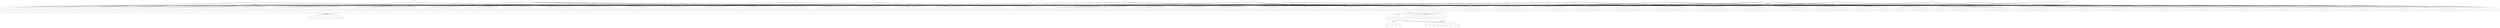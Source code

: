 digraph test {
  c1 -> e8;
  c1 -> e10;
  c1 -> e11;
  c1 -> e20;
  c1 -> e21;
  c1 -> e27;
  c1 -> e28;
  c1 -> e31;
  c1 -> e2;
  c4 -> e12;
  c4 -> e13;
  c4 -> e15;
  c4 -> e19;
  c4 -> e20;
  c4 -> e21;
  c4 -> e23;
  c4 -> e30;
  c4 -> e2;
  c5 -> e41;
  c5 -> e47;
  c5 -> e49;
  c5 -> e50;
  c5 -> e51;
  c5 -> e52;
  c5 -> e53;
  c5 -> e54;
  c5 -> e56;
  c5 -> e59;
  c5 -> e66;
  c5 -> e67;
  c6 -> e34;
  c6 -> e36;
  c6 -> e38;
  c6 -> e40;
  c6 -> e41;
  c6 -> e44;
  c6 -> e46;
  c6 -> e47;
  c6 -> e48;
  c6 -> e54;
  c6 -> e56;
  c6 -> e58;
  c6 -> e63;
  c6 -> e64;
  c6 -> e66;
  c6 -> e67;
  c6 -> e68;
  c6 -> e1;
  c8 -> e9;
  c8 -> e10;
  c8 -> e12;
  c8 -> e15;
  c8 -> e16;
  c8 -> e20;
  c8 -> e22;
  c8 -> e28;
  c8 -> e32;
  c8 -> e35;
  c8 -> e39;
  c8 -> e41;
  c8 -> e46;
  c8 -> e50;
  c8 -> e51;
  c8 -> e54;
  c8 -> e57;
  c8 -> e58;
  c8 -> e63;
  c8 -> e65;
  c8 -> e1;
  c9 -> e12;
  c9 -> e13;
  c9 -> e14;
  c9 -> e16;
  c9 -> e18;
  c9 -> e19;
  c9 -> e22;
  c9 -> e26;
  c9 -> e29;
  c10 -> e8;
  c10 -> e9;
  c10 -> e10;
  c10 -> e11;
  c10 -> e16;
  c10 -> e17;
  c10 -> e18;
  c10 -> e29;
  c10 -> e33;
  c11 -> e8;
  c11 -> e14;
  c11 -> e17;
  c11 -> e18;
  c11 -> e19;
  c11 -> e23;
  c11 -> e25;
  c11 -> e31;
  c11 -> e2;
  c11 -> e36;
  c11 -> e37;
  c11 -> e38;
  c11 -> e40;
  c11 -> e44;
  c11 -> e47;
  c11 -> e49;
  c11 -> e59;
  c11 -> e60;
  c11 -> e61;
  c11 -> e62;
  c11 -> e67;
  c12 -> e34;
  c12 -> e35;
  c12 -> e37;
  c12 -> e40;
  c12 -> e44;
  c12 -> e45;
  c12 -> e47;
  c12 -> e48;
  c12 -> e49;
  c12 -> e50;
  c12 -> e52;
  c12 -> e54;
  c12 -> e55;
  c12 -> e56;
  c12 -> e57;
  c12 -> e61;
  c12 -> e63;
  c12 -> e1;
  c16 -> e38;
  c16 -> e42;
  c16 -> e44;
  c16 -> e48;
  c16 -> e55;
  c16 -> e57;
  c16 -> e58;
  c16 -> e60;
  c16 -> e61;
  c16 -> e63;
  c16 -> e64;
  c16 -> e65;
  c17 -> e35;
  c17 -> e37;
  c17 -> e39;
  c17 -> e42;
  c17 -> e43;
  c17 -> e45;
  c17 -> e49;
  c17 -> e50;
  c17 -> e51;
  c17 -> e52;
  c17 -> e53;
  c17 -> e55;
  c17 -> e57;
  c17 -> e59;
  c17 -> e60;
  c17 -> e61;
  c17 -> e62;
  c17 -> e65;
  c18 -> e11;
  c18 -> e13;
  c18 -> e21;
  c18 -> e24;
  c18 -> e26;
  c18 -> e27;
  c18 -> e29;
  c18 -> e30;
  c18 -> e33;
  c18 -> e34;
  c18 -> e42;
  c18 -> e43;
  c18 -> e45;
  c18 -> e48;
  c18 -> e52;
  c18 -> e53;
  c18 -> e55;
  c18 -> e56;
  c18 -> e64;
  c18 -> e66;
  c18 -> e68;
  c19 -> e36;
  c19 -> e38;
  c19 -> e39;
  c19 -> e41;
  c19 -> e42;
  c19 -> e43;
  c19 -> e46;
  c19 -> e51;
  c19 -> e53;
  c19 -> e58;
  c19 -> e59;
  c19 -> e60;
  c19 -> e62;
  c19 -> e64;
  c19 -> e65;
  c19 -> e66;
  c19 -> e67;
  c19 -> e68;
  c20 -> e9;
  c20 -> e15;
  c20 -> e17;
  c20 -> e23;
  c20 -> e24;
  c20 -> e25;
  c20 -> e30;
  c20 -> e32;
  c20 -> e33;
  c21 -> e14;
  c21 -> e22;
  c21 -> e24;
  c21 -> e25;
  c21 -> e26;
  c21 -> e27;
  c21 -> e28;
  c21 -> e31;
  c21 -> e32;
  c22 -> e34;
  c22 -> e35;
  c22 -> e36;
  c22 -> e37;
  c22 -> e39;
  c22 -> e40;
  c22 -> e43;
  c22 -> e45;
  c22 -> e46;
  c22 -> e62;
  c22 -> e68;
  c22 -> e1;
  c23 -> e34;
  c23 -> e35;
  c23 -> e36;
  c23 -> e37;
  c23 -> e38;
  c23 -> e39;
  c23 -> e40;
  c23 -> e41;
  c23 -> e42;
  c23 -> e43;
  c23 -> e44;
  c23 -> e45;
  c23 -> e46;
  c23 -> e47;
  c23 -> e48;
  c23 -> e49;
  c23 -> e50;
  c23 -> e51;
  c23 -> e52;
  c23 -> e53;
  c23 -> e54;
  c23 -> e55;
  c23 -> e56;
  c23 -> e57;
  c23 -> e58;
  c23 -> e59;
  c23 -> e60;
  c23 -> e61;
  c23 -> e62;
  c23 -> e63;
  c23 -> e64;
  c23 -> e65;
  c23 -> e66;
  c23 -> e67;
  c23 -> e68;
  c23 -> e1;
  c24 -> e8;
  c24 -> e9;
  c24 -> e10;
  c24 -> e11;
  c24 -> e12;
  c24 -> e13;
  c24 -> e14;
  c24 -> e15;
  c24 -> e16;
  c24 -> e17;
  c24 -> e18;
  c24 -> e19;
  c24 -> e20;
  c24 -> e21;
  c24 -> e22;
  c24 -> e23;
  c24 -> e24;
  c24 -> e25;
  c24 -> e26;
  c24 -> e27;
  c24 -> e28;
  c24 -> e29;
  c24 -> e30;
  c24 -> e31;
  c24 -> e32;
  c24 -> e33;
  c24 -> e2;
  c24 -> e34;
  c24 -> e35;
  c24 -> e36;
  c24 -> e37;
  c24 -> e38;
  c24 -> e39;
  c24 -> e40;
  c24 -> e41;
  c24 -> e42;
  c24 -> e43;
  c24 -> e44;
  c24 -> e45;
  c24 -> e46;
  c24 -> e47;
  c24 -> e48;
  c24 -> e49;
  c24 -> e50;
  c24 -> e51;
  c24 -> e52;
  c24 -> e53;
  c24 -> e54;
  c24 -> e55;
  c24 -> e56;
  c24 -> e57;
  c24 -> e58;
  c24 -> e59;
  c24 -> e60;
  c24 -> e61;
  c24 -> e62;
  c24 -> e63;
  c24 -> e64;
  c24 -> e65;
  c24 -> e66;
  c24 -> e67;
  c24 -> e68;
  c24 -> e1;
  c25 -> e34;
  c25 -> e35;
  c25 -> e36;
  c25 -> e37;
  c25 -> e38;
  c25 -> e39;
  c25 -> e40;
  c25 -> e41;
  c25 -> e42;
  c25 -> e43;
  c25 -> e44;
  c25 -> e45;
  c25 -> e46;
  c25 -> e47;
  c25 -> e48;
  c25 -> e49;
  c25 -> e50;
  c25 -> e51;
  c25 -> e52;
  c25 -> e53;
  c25 -> e54;
  c25 -> e55;
  c25 -> e56;
  c25 -> e57;
  c25 -> e58;
  c25 -> e59;
  c25 -> e60;
  c25 -> e61;
  c25 -> e62;
  c25 -> e63;
  c25 -> e64;
  c25 -> e65;
  c25 -> e66;
  c25 -> e67;
  c25 -> e68;
  c25 -> e1;
  c28 -> e8;
  c28 -> e9;
  c28 -> e10;
  c28 -> e11;
  c28 -> e12;
  c28 -> e13;
  c28 -> e14;
  c28 -> e15;
  c28 -> e16;
  c28 -> e17;
  c28 -> e18;
  c28 -> e19;
  c28 -> e20;
  c28 -> e21;
  c28 -> e22;
  c28 -> e23;
  c28 -> e24;
  c28 -> e25;
  c28 -> e26;
  c28 -> e27;
  c28 -> e28;
  c28 -> e29;
  c28 -> e30;
  c28 -> e31;
  c28 -> e32;
  c28 -> e33;
  c28 -> e2;
  c28 -> e34;
  c28 -> e35;
  c28 -> e36;
  c28 -> e37;
  c28 -> e38;
  c28 -> e39;
  c28 -> e40;
  c28 -> e41;
  c28 -> e42;
  c28 -> e43;
  c28 -> e44;
  c28 -> e45;
  c28 -> e46;
  c28 -> e47;
  c28 -> e48;
  c28 -> e49;
  c28 -> e50;
  c28 -> e51;
  c28 -> e52;
  c28 -> e53;
  c28 -> e54;
  c28 -> e55;
  c28 -> e56;
  c28 -> e57;
  c28 -> e58;
  c28 -> e59;
  c28 -> e60;
  c28 -> e61;
  c28 -> e62;
  c28 -> e63;
  c28 -> e64;
  c28 -> e65;
  c28 -> e66;
  c28 -> e67;
  c28 -> e68;
  c28 -> e1;
  c30 -> e8;
  c30 -> e9;
  c30 -> e10;
  c30 -> e11;
  c30 -> e12;
  c30 -> e13;
  c30 -> e14;
  c30 -> e15;
  c30 -> e16;
  c30 -> e17;
  c30 -> e18;
  c30 -> e19;
  c30 -> e20;
  c30 -> e21;
  c30 -> e22;
  c30 -> e23;
  c30 -> e24;
  c30 -> e25;
  c30 -> e26;
  c30 -> e27;
  c30 -> e28;
  c30 -> e29;
  c30 -> e30;
  c30 -> e31;
  c30 -> e32;
  c30 -> e33;
  c30 -> e2;
  c30 -> e34;
  c30 -> e35;
  c30 -> e36;
  c30 -> e37;
  c30 -> e38;
  c30 -> e39;
  c30 -> e40;
  c30 -> e41;
  c30 -> e42;
  c30 -> e43;
  c30 -> e44;
  c30 -> e45;
  c30 -> e46;
  c30 -> e47;
  c30 -> e48;
  c30 -> e49;
  c30 -> e50;
  c30 -> e51;
  c30 -> e52;
  c30 -> e53;
  c30 -> e54;
  c30 -> e55;
  c30 -> e56;
  c30 -> e57;
  c30 -> e58;
  c30 -> e59;
  c30 -> e60;
  c30 -> e61;
  c30 -> e62;
  c30 -> e63;
  c30 -> e64;
  c30 -> e65;
  c30 -> e66;
  c30 -> e67;
  c30 -> e68;
  c30 -> e1;
  c31 -> e3;
  c31 -> e8;
  c31 -> e9;
  c31 -> e10;
  c31 -> e11;
  c31 -> e12;
  c31 -> e13;
  c31 -> e14;
  c31 -> e15;
  c31 -> e16;
  c31 -> e17;
  c31 -> e18;
  c31 -> e19;
  c31 -> e20;
  c31 -> e21;
  c31 -> e22;
  c31 -> e23;
  c31 -> e24;
  c31 -> e25;
  c31 -> e26;
  c31 -> e27;
  c31 -> e28;
  c31 -> e29;
  c31 -> e30;
  c31 -> e31;
  c31 -> e32;
  c31 -> e33;
  c31 -> e2;
  c32 -> e8;
  c32 -> e9;
  c32 -> e10;
  c32 -> e11;
  c32 -> e12;
  c32 -> e13;
  c32 -> e14;
  c32 -> e15;
  c32 -> e16;
  c32 -> e17;
  c32 -> e18;
  c32 -> e19;
  c32 -> e20;
  c32 -> e21;
  c32 -> e22;
  c32 -> e23;
  c32 -> e24;
  c32 -> e25;
  c32 -> e26;
  c32 -> e27;
  c32 -> e28;
  c32 -> e29;
  c32 -> e30;
  c32 -> e31;
  c32 -> e32;
  c32 -> e33;
  c32 -> e2;
  e1 -> c33;
  c33 -> e5;
  c33 -> e7;
  e1 -> c34;
  c34 -> e3;
  c34 -> e7;
  e1 -> c35;
  c35 -> e3;
  c35 -> e7;
  e1 -> c36;
  c36 -> e5;
  c36 -> e7;
  e1 -> c37;
  c37 -> e5;
  c37 -> e7;
  e1 -> c38;
  c38 -> e5;
  c38 -> e7;
  e1 -> c39;
  c39 -> e5;
  c39 -> e7;
  e1 -> c40;
  c40 -> e5;
  c40 -> e7;
  e1 -> c41;
  c41 -> e3;
  c41 -> e7;
  e2 -> c42;
  c42 -> e6;
  e2 -> c43;
  c43 -> e6;
  e2 -> c44;
  c44 -> e6;
  e2 -> c45;
  c45 -> e6;
  e2 -> c46;
  c46 -> e6;
  e2 -> c47;
  c47 -> e6;
  e2 -> c48;
  c48 -> e6;
  e2 -> c49;
  c49 -> e6;
  e3 -> c50;
  c50 -> e4;
  e3 -> c51;
  c51 -> e4;
  c51 -> e5;
  e3 -> c52;
  c52 -> e4;
  c52 -> e5;
  e3 -> c53;
  c53 -> e4;
  c53 -> e5;
  e4 -> c54;
  e4 -> c55;
  e4 -> c56;
  e4 -> c57;
  e5 -> c58;
  e5 -> c59;
  e5 -> c60;
  e5 -> c61;
  e5 -> c62;
  e5 -> c63;
  e5 -> c64;
  e5 -> c65;
  e5 -> c66;
  e6 -> c67;
  e6 -> c68;
  e6 -> c69;
  e6 -> c70;
  e6 -> c71;
  e6 -> c72;
  e6 -> c73;
  e6 -> c74;
  e7 -> c75;
  e7 -> c76;
  e7 -> c77;
  e7 -> c78;
  e7 -> c79;
  e7 -> c80;
  e7 -> c81;
  e7 -> c82;
  e7 -> c83;
  e8 -> c84;
  e8 -> c85;
  e8 -> c86;
  e8 -> c87;
  e8 -> c88;
  e8 -> c89;
  e8 -> c90;
  e8 -> c91;
  e9 -> c92;
  e9 -> c93;
  e9 -> c94;
  e9 -> c95;
  e9 -> c96;
  e9 -> c97;
  e9 -> c98;
  e9 -> c99;
  e10 -> c100;
  e10 -> c101;
  e10 -> c102;
  e10 -> c103;
  e10 -> c104;
  e10 -> c105;
  e10 -> c106;
  e10 -> c107;
  e11 -> c108;
  e11 -> c109;
  e11 -> c110;
  e11 -> c111;
  e11 -> c112;
  e11 -> c113;
  e11 -> c114;
  e11 -> c115;
  e12 -> c116;
  e12 -> c117;
  e12 -> c118;
  e12 -> c119;
  e12 -> c120;
  e12 -> c121;
  e12 -> c122;
  e12 -> c123;
  e13 -> c124;
  e13 -> c125;
  e13 -> c126;
  e13 -> c127;
  e13 -> c128;
  e13 -> c129;
  e13 -> c130;
  e13 -> c131;
  e14 -> c132;
  e14 -> c133;
  e14 -> c134;
  e14 -> c135;
  e14 -> c136;
  e14 -> c137;
  e14 -> c138;
  e14 -> c139;
  e15 -> c140;
  e15 -> c141;
  e15 -> c142;
  e15 -> c143;
  e15 -> c144;
  e15 -> c145;
  e15 -> c146;
  e15 -> c147;
  e16 -> c148;
  e16 -> c149;
  e16 -> c150;
  e16 -> c151;
  e16 -> c152;
  e16 -> c153;
  e16 -> c154;
  e16 -> c155;
  e17 -> c156;
  e17 -> c157;
  e17 -> c158;
  e17 -> c159;
  e17 -> c160;
  e17 -> c161;
  e17 -> c162;
  e17 -> c163;
  e18 -> c164;
  e18 -> c165;
  e18 -> c166;
  e18 -> c167;
  e18 -> c168;
  e18 -> c169;
  e18 -> c170;
  e18 -> c171;
  e19 -> c172;
  e19 -> c173;
  e19 -> c174;
  e19 -> c175;
  e19 -> c176;
  e19 -> c177;
  e19 -> c178;
  e19 -> c179;
  e20 -> c180;
  e20 -> c181;
  e20 -> c182;
  e20 -> c183;
  e20 -> c184;
  e20 -> c185;
  e20 -> c186;
  e20 -> c187;
  e21 -> c188;
  e21 -> c189;
  e21 -> c190;
  e21 -> c191;
  e21 -> c192;
  e21 -> c193;
  e21 -> c194;
  e21 -> c195;
  e22 -> c196;
  e22 -> c197;
  e22 -> c198;
  e22 -> c199;
  e22 -> c200;
  e22 -> c201;
  e22 -> c202;
  e22 -> c203;
  e23 -> c204;
  e23 -> c205;
  e23 -> c206;
  e23 -> c207;
  e23 -> c208;
  e23 -> c209;
  e23 -> c210;
  e23 -> c211;
  e24 -> c212;
  e24 -> c213;
  e24 -> c214;
  e24 -> c215;
  e24 -> c216;
  e24 -> c217;
  e24 -> c218;
  e24 -> c219;
  e25 -> c220;
  e25 -> c221;
  e25 -> c222;
  e25 -> c223;
  e25 -> c224;
  e25 -> c225;
  e25 -> c226;
  e25 -> c227;
  e26 -> c228;
  e26 -> c229;
  e26 -> c230;
  e26 -> c231;
  e26 -> c232;
  e26 -> c233;
  e26 -> c234;
  e26 -> c235;
  e27 -> c236;
  e27 -> c237;
  e27 -> c238;
  e27 -> c239;
  e27 -> c240;
  e27 -> c241;
  e27 -> c242;
  e27 -> c243;
  e28 -> c244;
  e28 -> c245;
  e28 -> c246;
  e28 -> c247;
  e28 -> c248;
  e28 -> c249;
  e28 -> c250;
  e28 -> c251;
  e29 -> c252;
  e29 -> c253;
  e29 -> c254;
  e29 -> c255;
  e29 -> c256;
  e29 -> c257;
  e29 -> c258;
  e29 -> c259;
  e30 -> c260;
  e30 -> c261;
  e30 -> c262;
  e30 -> c263;
  e30 -> c264;
  e30 -> c265;
  e30 -> c266;
  e30 -> c267;
  e31 -> c268;
  e31 -> c269;
  e31 -> c270;
  e31 -> c271;
  e31 -> c272;
  e31 -> c273;
  e31 -> c274;
  e31 -> c275;
  e32 -> c276;
  e32 -> c277;
  e32 -> c278;
  e32 -> c279;
  e32 -> c280;
  e32 -> c281;
  e32 -> c282;
  e32 -> c283;
  e33 -> c284;
  e33 -> c285;
  e33 -> c286;
  e33 -> c287;
  e33 -> c288;
  e33 -> c289;
  e33 -> c290;
  e33 -> c291;
  e34 -> c292;
  e34 -> c293;
  e34 -> c294;
  e34 -> c295;
  e34 -> c296;
  e34 -> c297;
  e34 -> c298;
  e34 -> c299;
  e34 -> c300;
  e35 -> c301;
  e35 -> c302;
  e35 -> c303;
  e35 -> c304;
  e35 -> c305;
  e35 -> c306;
  e35 -> c307;
  e35 -> c308;
  e35 -> c309;
  e36 -> c310;
  e36 -> c311;
  e36 -> c312;
  e36 -> c313;
  e36 -> c314;
  e36 -> c315;
  e36 -> c316;
  e36 -> c317;
  e36 -> c318;
  e37 -> c319;
  e37 -> c320;
  e37 -> c321;
  e37 -> c322;
  e37 -> c323;
  e37 -> c324;
  e37 -> c325;
  e37 -> c326;
  e37 -> c327;
  e38 -> c328;
  e38 -> c329;
  e38 -> c330;
  e38 -> c331;
  e38 -> c332;
  e38 -> c333;
  e38 -> c334;
  e38 -> c335;
  e38 -> c336;
  e39 -> c337;
  e39 -> c338;
  e39 -> c339;
  e39 -> c340;
  e39 -> c341;
  e39 -> c342;
  e39 -> c343;
  e39 -> c344;
  e39 -> c345;
  e40 -> c346;
  e40 -> c347;
  e40 -> c348;
  e40 -> c349;
  e40 -> c350;
  e40 -> c351;
  e40 -> c352;
  e40 -> c353;
  e40 -> c354;
  e41 -> c355;
  e41 -> c356;
  e41 -> c357;
  e41 -> c358;
  e41 -> c359;
  e41 -> c360;
  e41 -> c361;
  e41 -> c362;
  e41 -> c363;
  e42 -> c364;
  e42 -> c365;
  e42 -> c366;
  e42 -> c367;
  e42 -> c368;
  e42 -> c369;
  e42 -> c370;
  e42 -> c371;
  e42 -> c372;
  e43 -> c373;
  e43 -> c374;
  e43 -> c375;
  e43 -> c376;
  e43 -> c377;
  e43 -> c378;
  e43 -> c379;
  e43 -> c380;
  e43 -> c381;
  e44 -> c382;
  e44 -> c383;
  e44 -> c384;
  e44 -> c385;
  e44 -> c386;
  e44 -> c387;
  e44 -> c388;
  e44 -> c389;
  e44 -> c390;
  e45 -> c391;
  e45 -> c392;
  e45 -> c393;
  e45 -> c394;
  e45 -> c395;
  e45 -> c396;
  e45 -> c397;
  e45 -> c398;
  e45 -> c399;
  e46 -> c400;
  e46 -> c401;
  e46 -> c402;
  e46 -> c403;
  e46 -> c404;
  e46 -> c405;
  e46 -> c406;
  e46 -> c407;
  e46 -> c408;
  e47 -> c409;
  e47 -> c410;
  e47 -> c411;
  e47 -> c412;
  e47 -> c413;
  e47 -> c414;
  e47 -> c415;
  e47 -> c416;
  e47 -> c417;
  e48 -> c418;
  e48 -> c419;
  e48 -> c420;
  e48 -> c421;
  e48 -> c422;
  e48 -> c423;
  e48 -> c424;
  e48 -> c425;
  e48 -> c426;
  e49 -> c427;
  e49 -> c428;
  e49 -> c429;
  e49 -> c430;
  e49 -> c431;
  e49 -> c432;
  e49 -> c433;
  e49 -> c434;
  e49 -> c435;
  e50 -> c436;
  e50 -> c437;
  e50 -> c438;
  e50 -> c439;
  e50 -> c440;
  e50 -> c441;
  e50 -> c442;
  e50 -> c443;
  e50 -> c444;
  e51 -> c445;
  e51 -> c446;
  e51 -> c447;
  e51 -> c448;
  e51 -> c449;
  e51 -> c450;
  e51 -> c451;
  e51 -> c452;
  e51 -> c453;
  e52 -> c454;
  e52 -> c455;
  e52 -> c456;
  e52 -> c457;
  e52 -> c458;
  e52 -> c459;
  e52 -> c460;
  e52 -> c461;
  e52 -> c462;
  e53 -> c463;
  e53 -> c464;
  e53 -> c465;
  e53 -> c466;
  e53 -> c467;
  e53 -> c468;
  e53 -> c469;
  e53 -> c470;
  e53 -> c471;
  e54 -> c472;
  e54 -> c473;
  e54 -> c474;
  e54 -> c475;
  e54 -> c476;
  e54 -> c477;
  e54 -> c478;
  e54 -> c479;
  e54 -> c480;
  e55 -> c481;
  e55 -> c482;
  e55 -> c483;
  e55 -> c484;
  e55 -> c485;
  e55 -> c486;
  e55 -> c487;
  e55 -> c488;
  e55 -> c489;
  e56 -> c490;
  e56 -> c491;
  e56 -> c492;
  e56 -> c493;
  e56 -> c494;
  e56 -> c495;
  e56 -> c496;
  e56 -> c497;
  e56 -> c498;
  e57 -> c499;
  e57 -> c500;
  e57 -> c501;
  e57 -> c502;
  e57 -> c503;
  e57 -> c504;
  e57 -> c505;
  e57 -> c506;
  e57 -> c507;
  e58 -> c508;
  e58 -> c509;
  e58 -> c510;
  e58 -> c511;
  e58 -> c512;
  e58 -> c513;
  e58 -> c514;
  e58 -> c515;
  e58 -> c516;
  e59 -> c517;
  e59 -> c518;
  e59 -> c519;
  e59 -> c520;
  e59 -> c521;
  e59 -> c522;
  e59 -> c523;
  e59 -> c524;
  e59 -> c525;
  e60 -> c526;
  e60 -> c527;
  e60 -> c528;
  e60 -> c529;
  e60 -> c530;
  e60 -> c531;
  e60 -> c532;
  e60 -> c533;
  e60 -> c534;
  e61 -> c535;
  e61 -> c536;
  e61 -> c537;
  e61 -> c538;
  e61 -> c539;
  e61 -> c540;
  e61 -> c541;
  e61 -> c542;
  e61 -> c543;
  e62 -> c544;
  e62 -> c545;
  e62 -> c546;
  e62 -> c547;
  e62 -> c548;
  e62 -> c549;
  e62 -> c550;
  e62 -> c551;
  e62 -> c552;
  e63 -> c553;
  e63 -> c554;
  e63 -> c555;
  e63 -> c556;
  e63 -> c557;
  e63 -> c558;
  e63 -> c559;
  e63 -> c560;
  e63 -> c561;
  e64 -> c562;
  e64 -> c563;
  e64 -> c564;
  e64 -> c565;
  e64 -> c566;
  e64 -> c567;
  e64 -> c568;
  e64 -> c569;
  e64 -> c570;
  e65 -> c571;
  e65 -> c572;
  e65 -> c573;
  e65 -> c574;
  e65 -> c575;
  e65 -> c576;
  e65 -> c577;
  e65 -> c578;
  e65 -> c579;
  e66 -> c580;
  e66 -> c581;
  e66 -> c582;
  e66 -> c583;
  e66 -> c584;
  e66 -> c585;
  e66 -> c586;
  e66 -> c587;
  e66 -> c588;
  e67 -> c589;
  e67 -> c590;
  e67 -> c591;
  e67 -> c592;
  e67 -> c593;
  e67 -> c594;
  e67 -> c595;
  e67 -> c596;
  e67 -> c597;
  e68 -> c598;
  e68 -> c599;
  e68 -> c600;
  e68 -> c601;
  e68 -> c602;
  e68 -> c603;
  e68 -> c604;
  e68 -> c605;
  e68 -> c606;
  c1 [label= <wk-_2<FONT COLOR="red"><SUP>0</SUP></FONT>&nbsp;(c1)> shape=circle];
  c2 [label= <rp+_2<FONT COLOR="red"><SUP>0</SUP></FONT>&nbsp;(c2)> shape=circle];
  c3 [label= <rp+_1<FONT COLOR="red"><SUP>0</SUP></FONT>&nbsp;(c3)> shape=circle];
  c4 [label= <wk-_1<FONT COLOR="red"><SUP>0</SUP></FONT>&nbsp;(c4)> shape=circle];
  c5 [label= <ec+<FONT COLOR="red"><SUP>0</SUP></FONT>&nbsp;(c5)> shape=circle];
  c6 [label= <fg+<FONT COLOR="red"><SUP>0</SUP></FONT>&nbsp;(c6)> shape=circle];
  c7 [label= <sd+<FONT COLOR="red"><SUP>0</SUP></FONT>&nbsp;(c7)> shape=circle];
  c8 [label= <te+<FONT COLOR="red"><SUP>0</SUP></FONT>&nbsp;(c8)> shape=circle];
  c9 [label= <wk-_2<FONT COLOR="red"><SUP>0</SUP></FONT>&nbsp;(c9)> shape=circle];
  c10 [label= <wk-_1<FONT COLOR="red"><SUP>0</SUP></FONT>&nbsp;(c10)> shape=circle];
  c11 [label= <te+<FONT COLOR="red"><SUP>0</SUP></FONT>&nbsp;(c11)> shape=circle];
  c12 [label= <wd+<FONT COLOR="red"><SUP>0</SUP></FONT>&nbsp;(c12)> shape=circle];
  c13 [label= <rp+_2<FONT COLOR="red"><SUP>0</SUP></FONT>&nbsp;(c13)> shape=circle];
  c14 [label= <sd+<FONT COLOR="red"><SUP>0</SUP></FONT>&nbsp;(c14)> shape=circle];
  c15 [label= <rp+_1<FONT COLOR="red"><SUP>0</SUP></FONT>&nbsp;(c15)> shape=circle];
  c16 [label= <ec+<FONT COLOR="red"><SUP>0</SUP></FONT>&nbsp;(c16)> shape=circle];
  c17 [label= <fg+<FONT COLOR="red"><SUP>0</SUP></FONT>&nbsp;(c17)> shape=circle];
  c18 [label= <te+<FONT COLOR="red"><SUP>0</SUP></FONT>&nbsp;(c18)> shape=circle];
  c19 [label= <wd+<FONT COLOR="red"><SUP>0</SUP></FONT>&nbsp;(c19)> shape=circle];
  c20 [label= <wk-_2<FONT COLOR="red"><SUP>0</SUP></FONT>&nbsp;(c20)> shape=circle];
  c21 [label= <wk-_1<FONT COLOR="red"><SUP>0</SUP></FONT>&nbsp;(c21)> shape=circle];
  c22 [label= <ec+<FONT COLOR="red"><SUP>0</SUP></FONT>&nbsp;(c22)> shape=circle];
  c23 [label= <fg-<FONT COLOR="red"><SUP>1</SUP></FONT>&nbsp;(c23)> shape=circle];
  c24 [label= <te-<FONT COLOR="red"><SUP>1</SUP></FONT>&nbsp;(c24)> shape=circle];
  c25 [label= <ec-<FONT COLOR="red"><SUP>1</SUP></FONT>&nbsp;(c25)> shape=circle];
  c26 [label= <rp-<FONT COLOR="red"><SUP>1</SUP></FONT>&nbsp;(c26)> shape=circle];
  c27 [label= <ac-<FONT COLOR="red"><SUP>1</SUP></FONT>&nbsp;(c27)> shape=circle];
  c28 [label= <wd-<FONT COLOR="red"><SUP>1</SUP></FONT>&nbsp;(c28)> shape=circle];
  c29 [label= <sd-<FONT COLOR="red"><SUP>1</SUP></FONT>&nbsp;(c29)> shape=circle];
  c30 [label= <wk+_1<FONT COLOR="red"><SUP>1</SUP></FONT>&nbsp;(c30)> shape=circle];
  c31 [label= <wk+_3<FONT COLOR="red"><SUP>1</SUP></FONT>&nbsp;(c31)> shape=circle];
  c32 [label= <wk+_2<FONT COLOR="red"><SUP>1</SUP></FONT>&nbsp;(c32)> shape=circle];
  c33 [label= <wk+_1<FONT COLOR="red"><SUP>1</SUP></FONT>&nbsp;(c33)> shape=circle];
  c34 [label= <wd+<FONT COLOR="red"><SUP>1</SUP></FONT>&nbsp;(c34)> shape=circle];
  c35 [label= <te+<FONT COLOR="red"><SUP>1</SUP></FONT>&nbsp;(c35)> shape=circle];
  c36 [label= <fg+<FONT COLOR="red"><SUP>1</SUP></FONT>&nbsp;(c36)> shape=circle];
  c37 [label= <ec+<FONT COLOR="red"><SUP>1</SUP></FONT>&nbsp;(c37)> shape=circle];
  c38 [label= <ec-<FONT COLOR="red"><SUP>0</SUP></FONT>&nbsp;(c38)> shape=circle];
  c39 [label= <fg-<FONT COLOR="red"><SUP>0</SUP></FONT>&nbsp;(c39)> shape=circle];
  c40 [label= <te-<FONT COLOR="red"><SUP>0</SUP></FONT>&nbsp;(c40)> shape=circle];
  c41 [label= <wd-<FONT COLOR="red"><SUP>0</SUP></FONT>&nbsp;(c41)> shape=circle];
  c42 [label= <wk-_2<FONT COLOR="red"><SUP>1</SUP></FONT>&nbsp;(c42)> shape=circle];
  c43 [label= <wd-<FONT COLOR="red"><SUP>1</SUP></FONT>&nbsp;(c43)> shape=circle];
  c44 [label= <te-<FONT COLOR="red"><SUP>1</SUP></FONT>&nbsp;(c44)> shape=circle];
  c45 [label= <wk-_1<FONT COLOR="red"><SUP>1</SUP></FONT>&nbsp;(c45)> shape=circle];
  c46 [label= <wk+_3<FONT COLOR="red"><SUP>0</SUP></FONT>&nbsp;(c46)> shape=circle];
  c47 [label= <wk+_2<FONT COLOR="red"><SUP>0</SUP></FONT>&nbsp;(c47)> shape=circle];
  c48 [label= <wk+_1<FONT COLOR="red"><SUP>0</SUP></FONT>&nbsp;(c48)> shape=circle];
  c49 [label= <te+<FONT COLOR="red"><SUP>0</SUP></FONT>&nbsp;(c49)> shape=circle];
  c50 [label= <wk+_3<FONT COLOR="red"><SUP>1</SUP></FONT>&nbsp;(c50)> shape=circle];
  c51 [label= <te+<FONT COLOR="red"><SUP>1</SUP></FONT>&nbsp;(c51)> shape=circle];
  c52 [label= <wd-<FONT COLOR="red"><SUP>1</SUP></FONT>&nbsp;(c52)> shape=circle];
  c53 [label= <wd+<FONT COLOR="red"><SUP>0</SUP></FONT>&nbsp;(c53)> shape=circle];
  c54 [label= <wk+_3<FONT COLOR="red"><SUP>1</SUP></FONT>&nbsp;(c54)> shape=circle];
  c55 [label= <te+<FONT COLOR="red"><SUP>1</SUP></FONT>&nbsp;(c55)> shape=circle];
  c56 [label= <wd-<FONT COLOR="red"><SUP>1</SUP></FONT>&nbsp;(c56)> shape=circle];
  c57 [label= <wd+<FONT COLOR="red"><SUP>0</SUP></FONT>&nbsp;(c57)> shape=circle];
  c58 [label= <wk+_1<FONT COLOR="red"><SUP>1</SUP></FONT>&nbsp;(c58)> shape=circle];
  c59 [label= <wd+<FONT COLOR="red"><SUP>1</SUP></FONT>&nbsp;(c59)> shape=circle];
  c60 [label= <te+<FONT COLOR="red"><SUP>1</SUP></FONT>&nbsp;(c60)> shape=circle];
  c61 [label= <fg+<FONT COLOR="red"><SUP>1</SUP></FONT>&nbsp;(c61)> shape=circle];
  c62 [label= <ec+<FONT COLOR="red"><SUP>1</SUP></FONT>&nbsp;(c62)> shape=circle];
  c63 [label= <ec-<FONT COLOR="red"><SUP>0</SUP></FONT>&nbsp;(c63)> shape=circle];
  c64 [label= <fg-<FONT COLOR="red"><SUP>0</SUP></FONT>&nbsp;(c64)> shape=circle];
  c65 [label= <te-<FONT COLOR="red"><SUP>0</SUP></FONT>&nbsp;(c65)> shape=circle];
  c66 [label= <wd-<FONT COLOR="red"><SUP>0</SUP></FONT>&nbsp;(c66)> shape=circle];
  c67 [label= <wk-_2<FONT COLOR="red"><SUP>1</SUP></FONT>&nbsp;(c67)> shape=circle];
  c68 [label= <wd-<FONT COLOR="red"><SUP>1</SUP></FONT>&nbsp;(c68)> shape=circle];
  c69 [label= <te-<FONT COLOR="red"><SUP>1</SUP></FONT>&nbsp;(c69)> shape=circle];
  c70 [label= <wk-_1<FONT COLOR="red"><SUP>1</SUP></FONT>&nbsp;(c70)> shape=circle];
  c71 [label= <wk+_3<FONT COLOR="red"><SUP>0</SUP></FONT>&nbsp;(c71)> shape=circle];
  c72 [label= <wk+_2<FONT COLOR="red"><SUP>0</SUP></FONT>&nbsp;(c72)> shape=circle];
  c73 [label= <wk+_1<FONT COLOR="red"><SUP>0</SUP></FONT>&nbsp;(c73)> shape=circle];
  c74 [label= <te+<FONT COLOR="red"><SUP>0</SUP></FONT>&nbsp;(c74)> shape=circle];
  c75 [label= <wk+_1<FONT COLOR="red"><SUP>1</SUP></FONT>&nbsp;(c75)> shape=circle];
  c76 [label= <wd+<FONT COLOR="red"><SUP>1</SUP></FONT>&nbsp;(c76)> shape=circle];
  c77 [label= <te+<FONT COLOR="red"><SUP>1</SUP></FONT>&nbsp;(c77)> shape=circle];
  c78 [label= <fg+<FONT COLOR="red"><SUP>1</SUP></FONT>&nbsp;(c78)> shape=circle];
  c79 [label= <ec+<FONT COLOR="red"><SUP>1</SUP></FONT>&nbsp;(c79)> shape=circle];
  c80 [label= <ec-<FONT COLOR="red"><SUP>0</SUP></FONT>&nbsp;(c80)> shape=circle];
  c81 [label= <fg-<FONT COLOR="red"><SUP>0</SUP></FONT>&nbsp;(c81)> shape=circle];
  c82 [label= <te-<FONT COLOR="red"><SUP>0</SUP></FONT>&nbsp;(c82)> shape=circle];
  c83 [label= <wd-<FONT COLOR="red"><SUP>0</SUP></FONT>&nbsp;(c83)> shape=circle];
  c84 [label= <wk-_2<FONT COLOR="red"><SUP>1</SUP></FONT>&nbsp;(c84)> shape=circle];
  c85 [label= <wd-<FONT COLOR="red"><SUP>1</SUP></FONT>&nbsp;(c85)> shape=circle];
  c86 [label= <te-<FONT COLOR="red"><SUP>1</SUP></FONT>&nbsp;(c86)> shape=circle];
  c87 [label= <wk-_1<FONT COLOR="red"><SUP>1</SUP></FONT>&nbsp;(c87)> shape=circle];
  c88 [label= <wk+_3<FONT COLOR="red"><SUP>0</SUP></FONT>&nbsp;(c88)> shape=circle];
  c89 [label= <wk+_2<FONT COLOR="red"><SUP>0</SUP></FONT>&nbsp;(c89)> shape=circle];
  c90 [label= <wk+_1<FONT COLOR="red"><SUP>0</SUP></FONT>&nbsp;(c90)> shape=circle];
  c91 [label= <te+<FONT COLOR="red"><SUP>0</SUP></FONT>&nbsp;(c91)> shape=circle];
  c92 [label= <wk-_2<FONT COLOR="red"><SUP>1</SUP></FONT>&nbsp;(c92)> shape=circle];
  c93 [label= <wd-<FONT COLOR="red"><SUP>1</SUP></FONT>&nbsp;(c93)> shape=circle];
  c94 [label= <te-<FONT COLOR="red"><SUP>1</SUP></FONT>&nbsp;(c94)> shape=circle];
  c95 [label= <wk-_1<FONT COLOR="red"><SUP>1</SUP></FONT>&nbsp;(c95)> shape=circle];
  c96 [label= <wk+_3<FONT COLOR="red"><SUP>0</SUP></FONT>&nbsp;(c96)> shape=circle];
  c97 [label= <wk+_2<FONT COLOR="red"><SUP>0</SUP></FONT>&nbsp;(c97)> shape=circle];
  c98 [label= <wk+_1<FONT COLOR="red"><SUP>0</SUP></FONT>&nbsp;(c98)> shape=circle];
  c99 [label= <te+<FONT COLOR="red"><SUP>0</SUP></FONT>&nbsp;(c99)> shape=circle];
  c100 [label= <wk-_2<FONT COLOR="red"><SUP>1</SUP></FONT>&nbsp;(c100)> shape=circle];
  c101 [label= <wd-<FONT COLOR="red"><SUP>1</SUP></FONT>&nbsp;(c101)> shape=circle];
  c102 [label= <te-<FONT COLOR="red"><SUP>1</SUP></FONT>&nbsp;(c102)> shape=circle];
  c103 [label= <wk-_1<FONT COLOR="red"><SUP>1</SUP></FONT>&nbsp;(c103)> shape=circle];
  c104 [label= <wk+_3<FONT COLOR="red"><SUP>0</SUP></FONT>&nbsp;(c104)> shape=circle];
  c105 [label= <wk+_2<FONT COLOR="red"><SUP>0</SUP></FONT>&nbsp;(c105)> shape=circle];
  c106 [label= <wk+_1<FONT COLOR="red"><SUP>0</SUP></FONT>&nbsp;(c106)> shape=circle];
  c107 [label= <te+<FONT COLOR="red"><SUP>0</SUP></FONT>&nbsp;(c107)> shape=circle];
  c108 [label= <wk-_2<FONT COLOR="red"><SUP>1</SUP></FONT>&nbsp;(c108)> shape=circle];
  c109 [label= <wd-<FONT COLOR="red"><SUP>1</SUP></FONT>&nbsp;(c109)> shape=circle];
  c110 [label= <te-<FONT COLOR="red"><SUP>1</SUP></FONT>&nbsp;(c110)> shape=circle];
  c111 [label= <wk-_1<FONT COLOR="red"><SUP>1</SUP></FONT>&nbsp;(c111)> shape=circle];
  c112 [label= <wk+_3<FONT COLOR="red"><SUP>0</SUP></FONT>&nbsp;(c112)> shape=circle];
  c113 [label= <wk+_2<FONT COLOR="red"><SUP>0</SUP></FONT>&nbsp;(c113)> shape=circle];
  c114 [label= <wk+_1<FONT COLOR="red"><SUP>0</SUP></FONT>&nbsp;(c114)> shape=circle];
  c115 [label= <te+<FONT COLOR="red"><SUP>0</SUP></FONT>&nbsp;(c115)> shape=circle];
  c116 [label= <wk-_2<FONT COLOR="red"><SUP>1</SUP></FONT>&nbsp;(c116)> shape=circle];
  c117 [label= <wd-<FONT COLOR="red"><SUP>1</SUP></FONT>&nbsp;(c117)> shape=circle];
  c118 [label= <te-<FONT COLOR="red"><SUP>1</SUP></FONT>&nbsp;(c118)> shape=circle];
  c119 [label= <wk-_1<FONT COLOR="red"><SUP>1</SUP></FONT>&nbsp;(c119)> shape=circle];
  c120 [label= <wk+_3<FONT COLOR="red"><SUP>0</SUP></FONT>&nbsp;(c120)> shape=circle];
  c121 [label= <wk+_2<FONT COLOR="red"><SUP>0</SUP></FONT>&nbsp;(c121)> shape=circle];
  c122 [label= <wk+_1<FONT COLOR="red"><SUP>0</SUP></FONT>&nbsp;(c122)> shape=circle];
  c123 [label= <te+<FONT COLOR="red"><SUP>0</SUP></FONT>&nbsp;(c123)> shape=circle];
  c124 [label= <wk-_2<FONT COLOR="red"><SUP>1</SUP></FONT>&nbsp;(c124)> shape=circle];
  c125 [label= <wd-<FONT COLOR="red"><SUP>1</SUP></FONT>&nbsp;(c125)> shape=circle];
  c126 [label= <te-<FONT COLOR="red"><SUP>1</SUP></FONT>&nbsp;(c126)> shape=circle];
  c127 [label= <wk-_1<FONT COLOR="red"><SUP>1</SUP></FONT>&nbsp;(c127)> shape=circle];
  c128 [label= <wk+_3<FONT COLOR="red"><SUP>0</SUP></FONT>&nbsp;(c128)> shape=circle];
  c129 [label= <wk+_2<FONT COLOR="red"><SUP>0</SUP></FONT>&nbsp;(c129)> shape=circle];
  c130 [label= <wk+_1<FONT COLOR="red"><SUP>0</SUP></FONT>&nbsp;(c130)> shape=circle];
  c131 [label= <te+<FONT COLOR="red"><SUP>0</SUP></FONT>&nbsp;(c131)> shape=circle];
  c132 [label= <wk-_2<FONT COLOR="red"><SUP>1</SUP></FONT>&nbsp;(c132)> shape=circle];
  c133 [label= <wd-<FONT COLOR="red"><SUP>1</SUP></FONT>&nbsp;(c133)> shape=circle];
  c134 [label= <te-<FONT COLOR="red"><SUP>1</SUP></FONT>&nbsp;(c134)> shape=circle];
  c135 [label= <wk-_1<FONT COLOR="red"><SUP>1</SUP></FONT>&nbsp;(c135)> shape=circle];
  c136 [label= <wk+_3<FONT COLOR="red"><SUP>0</SUP></FONT>&nbsp;(c136)> shape=circle];
  c137 [label= <wk+_2<FONT COLOR="red"><SUP>0</SUP></FONT>&nbsp;(c137)> shape=circle];
  c138 [label= <wk+_1<FONT COLOR="red"><SUP>0</SUP></FONT>&nbsp;(c138)> shape=circle];
  c139 [label= <te+<FONT COLOR="red"><SUP>0</SUP></FONT>&nbsp;(c139)> shape=circle];
  c140 [label= <wk-_2<FONT COLOR="red"><SUP>1</SUP></FONT>&nbsp;(c140)> shape=circle];
  c141 [label= <wd-<FONT COLOR="red"><SUP>1</SUP></FONT>&nbsp;(c141)> shape=circle];
  c142 [label= <te-<FONT COLOR="red"><SUP>1</SUP></FONT>&nbsp;(c142)> shape=circle];
  c143 [label= <wk-_1<FONT COLOR="red"><SUP>1</SUP></FONT>&nbsp;(c143)> shape=circle];
  c144 [label= <wk+_3<FONT COLOR="red"><SUP>0</SUP></FONT>&nbsp;(c144)> shape=circle];
  c145 [label= <wk+_2<FONT COLOR="red"><SUP>0</SUP></FONT>&nbsp;(c145)> shape=circle];
  c146 [label= <wk+_1<FONT COLOR="red"><SUP>0</SUP></FONT>&nbsp;(c146)> shape=circle];
  c147 [label= <te+<FONT COLOR="red"><SUP>0</SUP></FONT>&nbsp;(c147)> shape=circle];
  c148 [label= <wk-_2<FONT COLOR="red"><SUP>1</SUP></FONT>&nbsp;(c148)> shape=circle];
  c149 [label= <wd-<FONT COLOR="red"><SUP>1</SUP></FONT>&nbsp;(c149)> shape=circle];
  c150 [label= <te-<FONT COLOR="red"><SUP>1</SUP></FONT>&nbsp;(c150)> shape=circle];
  c151 [label= <wk-_1<FONT COLOR="red"><SUP>1</SUP></FONT>&nbsp;(c151)> shape=circle];
  c152 [label= <wk+_3<FONT COLOR="red"><SUP>0</SUP></FONT>&nbsp;(c152)> shape=circle];
  c153 [label= <wk+_2<FONT COLOR="red"><SUP>0</SUP></FONT>&nbsp;(c153)> shape=circle];
  c154 [label= <wk+_1<FONT COLOR="red"><SUP>0</SUP></FONT>&nbsp;(c154)> shape=circle];
  c155 [label= <te+<FONT COLOR="red"><SUP>0</SUP></FONT>&nbsp;(c155)> shape=circle];
  c156 [label= <wk-_2<FONT COLOR="red"><SUP>1</SUP></FONT>&nbsp;(c156)> shape=circle];
  c157 [label= <wd-<FONT COLOR="red"><SUP>1</SUP></FONT>&nbsp;(c157)> shape=circle];
  c158 [label= <te-<FONT COLOR="red"><SUP>1</SUP></FONT>&nbsp;(c158)> shape=circle];
  c159 [label= <wk-_1<FONT COLOR="red"><SUP>1</SUP></FONT>&nbsp;(c159)> shape=circle];
  c160 [label= <wk+_3<FONT COLOR="red"><SUP>0</SUP></FONT>&nbsp;(c160)> shape=circle];
  c161 [label= <wk+_2<FONT COLOR="red"><SUP>0</SUP></FONT>&nbsp;(c161)> shape=circle];
  c162 [label= <wk+_1<FONT COLOR="red"><SUP>0</SUP></FONT>&nbsp;(c162)> shape=circle];
  c163 [label= <te+<FONT COLOR="red"><SUP>0</SUP></FONT>&nbsp;(c163)> shape=circle];
  c164 [label= <wk-_2<FONT COLOR="red"><SUP>1</SUP></FONT>&nbsp;(c164)> shape=circle];
  c165 [label= <wd-<FONT COLOR="red"><SUP>1</SUP></FONT>&nbsp;(c165)> shape=circle];
  c166 [label= <te-<FONT COLOR="red"><SUP>1</SUP></FONT>&nbsp;(c166)> shape=circle];
  c167 [label= <wk-_1<FONT COLOR="red"><SUP>1</SUP></FONT>&nbsp;(c167)> shape=circle];
  c168 [label= <wk+_3<FONT COLOR="red"><SUP>0</SUP></FONT>&nbsp;(c168)> shape=circle];
  c169 [label= <wk+_2<FONT COLOR="red"><SUP>0</SUP></FONT>&nbsp;(c169)> shape=circle];
  c170 [label= <wk+_1<FONT COLOR="red"><SUP>0</SUP></FONT>&nbsp;(c170)> shape=circle];
  c171 [label= <te+<FONT COLOR="red"><SUP>0</SUP></FONT>&nbsp;(c171)> shape=circle];
  c172 [label= <wk-_2<FONT COLOR="red"><SUP>1</SUP></FONT>&nbsp;(c172)> shape=circle];
  c173 [label= <wd-<FONT COLOR="red"><SUP>1</SUP></FONT>&nbsp;(c173)> shape=circle];
  c174 [label= <te-<FONT COLOR="red"><SUP>1</SUP></FONT>&nbsp;(c174)> shape=circle];
  c175 [label= <wk-_1<FONT COLOR="red"><SUP>1</SUP></FONT>&nbsp;(c175)> shape=circle];
  c176 [label= <wk+_3<FONT COLOR="red"><SUP>0</SUP></FONT>&nbsp;(c176)> shape=circle];
  c177 [label= <wk+_2<FONT COLOR="red"><SUP>0</SUP></FONT>&nbsp;(c177)> shape=circle];
  c178 [label= <wk+_1<FONT COLOR="red"><SUP>0</SUP></FONT>&nbsp;(c178)> shape=circle];
  c179 [label= <te+<FONT COLOR="red"><SUP>0</SUP></FONT>&nbsp;(c179)> shape=circle];
  c180 [label= <wk-_2<FONT COLOR="red"><SUP>1</SUP></FONT>&nbsp;(c180)> shape=circle];
  c181 [label= <wd-<FONT COLOR="red"><SUP>1</SUP></FONT>&nbsp;(c181)> shape=circle];
  c182 [label= <te-<FONT COLOR="red"><SUP>1</SUP></FONT>&nbsp;(c182)> shape=circle];
  c183 [label= <wk-_1<FONT COLOR="red"><SUP>1</SUP></FONT>&nbsp;(c183)> shape=circle];
  c184 [label= <wk+_3<FONT COLOR="red"><SUP>0</SUP></FONT>&nbsp;(c184)> shape=circle];
  c185 [label= <wk+_2<FONT COLOR="red"><SUP>0</SUP></FONT>&nbsp;(c185)> shape=circle];
  c186 [label= <wk+_1<FONT COLOR="red"><SUP>0</SUP></FONT>&nbsp;(c186)> shape=circle];
  c187 [label= <te+<FONT COLOR="red"><SUP>0</SUP></FONT>&nbsp;(c187)> shape=circle];
  c188 [label= <wk-_2<FONT COLOR="red"><SUP>1</SUP></FONT>&nbsp;(c188)> shape=circle];
  c189 [label= <wd-<FONT COLOR="red"><SUP>1</SUP></FONT>&nbsp;(c189)> shape=circle];
  c190 [label= <te-<FONT COLOR="red"><SUP>1</SUP></FONT>&nbsp;(c190)> shape=circle];
  c191 [label= <wk-_1<FONT COLOR="red"><SUP>1</SUP></FONT>&nbsp;(c191)> shape=circle];
  c192 [label= <wk+_3<FONT COLOR="red"><SUP>0</SUP></FONT>&nbsp;(c192)> shape=circle];
  c193 [label= <wk+_2<FONT COLOR="red"><SUP>0</SUP></FONT>&nbsp;(c193)> shape=circle];
  c194 [label= <wk+_1<FONT COLOR="red"><SUP>0</SUP></FONT>&nbsp;(c194)> shape=circle];
  c195 [label= <te+<FONT COLOR="red"><SUP>0</SUP></FONT>&nbsp;(c195)> shape=circle];
  c196 [label= <wk-_2<FONT COLOR="red"><SUP>1</SUP></FONT>&nbsp;(c196)> shape=circle];
  c197 [label= <wd-<FONT COLOR="red"><SUP>1</SUP></FONT>&nbsp;(c197)> shape=circle];
  c198 [label= <te-<FONT COLOR="red"><SUP>1</SUP></FONT>&nbsp;(c198)> shape=circle];
  c199 [label= <wk-_1<FONT COLOR="red"><SUP>1</SUP></FONT>&nbsp;(c199)> shape=circle];
  c200 [label= <wk+_3<FONT COLOR="red"><SUP>0</SUP></FONT>&nbsp;(c200)> shape=circle];
  c201 [label= <wk+_2<FONT COLOR="red"><SUP>0</SUP></FONT>&nbsp;(c201)> shape=circle];
  c202 [label= <wk+_1<FONT COLOR="red"><SUP>0</SUP></FONT>&nbsp;(c202)> shape=circle];
  c203 [label= <te+<FONT COLOR="red"><SUP>0</SUP></FONT>&nbsp;(c203)> shape=circle];
  c204 [label= <wk-_2<FONT COLOR="red"><SUP>1</SUP></FONT>&nbsp;(c204)> shape=circle];
  c205 [label= <wd-<FONT COLOR="red"><SUP>1</SUP></FONT>&nbsp;(c205)> shape=circle];
  c206 [label= <te-<FONT COLOR="red"><SUP>1</SUP></FONT>&nbsp;(c206)> shape=circle];
  c207 [label= <wk-_1<FONT COLOR="red"><SUP>1</SUP></FONT>&nbsp;(c207)> shape=circle];
  c208 [label= <wk+_3<FONT COLOR="red"><SUP>0</SUP></FONT>&nbsp;(c208)> shape=circle];
  c209 [label= <wk+_2<FONT COLOR="red"><SUP>0</SUP></FONT>&nbsp;(c209)> shape=circle];
  c210 [label= <wk+_1<FONT COLOR="red"><SUP>0</SUP></FONT>&nbsp;(c210)> shape=circle];
  c211 [label= <te+<FONT COLOR="red"><SUP>0</SUP></FONT>&nbsp;(c211)> shape=circle];
  c212 [label= <wk-_2<FONT COLOR="red"><SUP>1</SUP></FONT>&nbsp;(c212)> shape=circle];
  c213 [label= <wd-<FONT COLOR="red"><SUP>1</SUP></FONT>&nbsp;(c213)> shape=circle];
  c214 [label= <te-<FONT COLOR="red"><SUP>1</SUP></FONT>&nbsp;(c214)> shape=circle];
  c215 [label= <wk-_1<FONT COLOR="red"><SUP>1</SUP></FONT>&nbsp;(c215)> shape=circle];
  c216 [label= <wk+_3<FONT COLOR="red"><SUP>0</SUP></FONT>&nbsp;(c216)> shape=circle];
  c217 [label= <wk+_2<FONT COLOR="red"><SUP>0</SUP></FONT>&nbsp;(c217)> shape=circle];
  c218 [label= <wk+_1<FONT COLOR="red"><SUP>0</SUP></FONT>&nbsp;(c218)> shape=circle];
  c219 [label= <te+<FONT COLOR="red"><SUP>0</SUP></FONT>&nbsp;(c219)> shape=circle];
  c220 [label= <wk-_2<FONT COLOR="red"><SUP>1</SUP></FONT>&nbsp;(c220)> shape=circle];
  c221 [label= <wd-<FONT COLOR="red"><SUP>1</SUP></FONT>&nbsp;(c221)> shape=circle];
  c222 [label= <te-<FONT COLOR="red"><SUP>1</SUP></FONT>&nbsp;(c222)> shape=circle];
  c223 [label= <wk-_1<FONT COLOR="red"><SUP>1</SUP></FONT>&nbsp;(c223)> shape=circle];
  c224 [label= <wk+_3<FONT COLOR="red"><SUP>0</SUP></FONT>&nbsp;(c224)> shape=circle];
  c225 [label= <wk+_2<FONT COLOR="red"><SUP>0</SUP></FONT>&nbsp;(c225)> shape=circle];
  c226 [label= <wk+_1<FONT COLOR="red"><SUP>0</SUP></FONT>&nbsp;(c226)> shape=circle];
  c227 [label= <te+<FONT COLOR="red"><SUP>0</SUP></FONT>&nbsp;(c227)> shape=circle];
  c228 [label= <wk-_2<FONT COLOR="red"><SUP>1</SUP></FONT>&nbsp;(c228)> shape=circle];
  c229 [label= <wd-<FONT COLOR="red"><SUP>1</SUP></FONT>&nbsp;(c229)> shape=circle];
  c230 [label= <te-<FONT COLOR="red"><SUP>1</SUP></FONT>&nbsp;(c230)> shape=circle];
  c231 [label= <wk-_1<FONT COLOR="red"><SUP>1</SUP></FONT>&nbsp;(c231)> shape=circle];
  c232 [label= <wk+_3<FONT COLOR="red"><SUP>0</SUP></FONT>&nbsp;(c232)> shape=circle];
  c233 [label= <wk+_2<FONT COLOR="red"><SUP>0</SUP></FONT>&nbsp;(c233)> shape=circle];
  c234 [label= <wk+_1<FONT COLOR="red"><SUP>0</SUP></FONT>&nbsp;(c234)> shape=circle];
  c235 [label= <te+<FONT COLOR="red"><SUP>0</SUP></FONT>&nbsp;(c235)> shape=circle];
  c236 [label= <wk-_2<FONT COLOR="red"><SUP>1</SUP></FONT>&nbsp;(c236)> shape=circle];
  c237 [label= <wd-<FONT COLOR="red"><SUP>1</SUP></FONT>&nbsp;(c237)> shape=circle];
  c238 [label= <te-<FONT COLOR="red"><SUP>1</SUP></FONT>&nbsp;(c238)> shape=circle];
  c239 [label= <wk-_1<FONT COLOR="red"><SUP>1</SUP></FONT>&nbsp;(c239)> shape=circle];
  c240 [label= <wk+_3<FONT COLOR="red"><SUP>0</SUP></FONT>&nbsp;(c240)> shape=circle];
  c241 [label= <wk+_2<FONT COLOR="red"><SUP>0</SUP></FONT>&nbsp;(c241)> shape=circle];
  c242 [label= <wk+_1<FONT COLOR="red"><SUP>0</SUP></FONT>&nbsp;(c242)> shape=circle];
  c243 [label= <te+<FONT COLOR="red"><SUP>0</SUP></FONT>&nbsp;(c243)> shape=circle];
  c244 [label= <wk-_2<FONT COLOR="red"><SUP>1</SUP></FONT>&nbsp;(c244)> shape=circle];
  c245 [label= <wd-<FONT COLOR="red"><SUP>1</SUP></FONT>&nbsp;(c245)> shape=circle];
  c246 [label= <te-<FONT COLOR="red"><SUP>1</SUP></FONT>&nbsp;(c246)> shape=circle];
  c247 [label= <wk-_1<FONT COLOR="red"><SUP>1</SUP></FONT>&nbsp;(c247)> shape=circle];
  c248 [label= <wk+_3<FONT COLOR="red"><SUP>0</SUP></FONT>&nbsp;(c248)> shape=circle];
  c249 [label= <wk+_2<FONT COLOR="red"><SUP>0</SUP></FONT>&nbsp;(c249)> shape=circle];
  c250 [label= <wk+_1<FONT COLOR="red"><SUP>0</SUP></FONT>&nbsp;(c250)> shape=circle];
  c251 [label= <te+<FONT COLOR="red"><SUP>0</SUP></FONT>&nbsp;(c251)> shape=circle];
  c252 [label= <wk-_2<FONT COLOR="red"><SUP>1</SUP></FONT>&nbsp;(c252)> shape=circle];
  c253 [label= <wd-<FONT COLOR="red"><SUP>1</SUP></FONT>&nbsp;(c253)> shape=circle];
  c254 [label= <te-<FONT COLOR="red"><SUP>1</SUP></FONT>&nbsp;(c254)> shape=circle];
  c255 [label= <wk-_1<FONT COLOR="red"><SUP>1</SUP></FONT>&nbsp;(c255)> shape=circle];
  c256 [label= <wk+_3<FONT COLOR="red"><SUP>0</SUP></FONT>&nbsp;(c256)> shape=circle];
  c257 [label= <wk+_2<FONT COLOR="red"><SUP>0</SUP></FONT>&nbsp;(c257)> shape=circle];
  c258 [label= <wk+_1<FONT COLOR="red"><SUP>0</SUP></FONT>&nbsp;(c258)> shape=circle];
  c259 [label= <te+<FONT COLOR="red"><SUP>0</SUP></FONT>&nbsp;(c259)> shape=circle];
  c260 [label= <wk-_2<FONT COLOR="red"><SUP>1</SUP></FONT>&nbsp;(c260)> shape=circle];
  c261 [label= <wd-<FONT COLOR="red"><SUP>1</SUP></FONT>&nbsp;(c261)> shape=circle];
  c262 [label= <te-<FONT COLOR="red"><SUP>1</SUP></FONT>&nbsp;(c262)> shape=circle];
  c263 [label= <wk-_1<FONT COLOR="red"><SUP>1</SUP></FONT>&nbsp;(c263)> shape=circle];
  c264 [label= <wk+_3<FONT COLOR="red"><SUP>0</SUP></FONT>&nbsp;(c264)> shape=circle];
  c265 [label= <wk+_2<FONT COLOR="red"><SUP>0</SUP></FONT>&nbsp;(c265)> shape=circle];
  c266 [label= <wk+_1<FONT COLOR="red"><SUP>0</SUP></FONT>&nbsp;(c266)> shape=circle];
  c267 [label= <te+<FONT COLOR="red"><SUP>0</SUP></FONT>&nbsp;(c267)> shape=circle];
  c268 [label= <wk-_2<FONT COLOR="red"><SUP>1</SUP></FONT>&nbsp;(c268)> shape=circle];
  c269 [label= <wd-<FONT COLOR="red"><SUP>1</SUP></FONT>&nbsp;(c269)> shape=circle];
  c270 [label= <te-<FONT COLOR="red"><SUP>1</SUP></FONT>&nbsp;(c270)> shape=circle];
  c271 [label= <wk-_1<FONT COLOR="red"><SUP>1</SUP></FONT>&nbsp;(c271)> shape=circle];
  c272 [label= <wk+_3<FONT COLOR="red"><SUP>0</SUP></FONT>&nbsp;(c272)> shape=circle];
  c273 [label= <wk+_2<FONT COLOR="red"><SUP>0</SUP></FONT>&nbsp;(c273)> shape=circle];
  c274 [label= <wk+_1<FONT COLOR="red"><SUP>0</SUP></FONT>&nbsp;(c274)> shape=circle];
  c275 [label= <te+<FONT COLOR="red"><SUP>0</SUP></FONT>&nbsp;(c275)> shape=circle];
  c276 [label= <wk-_2<FONT COLOR="red"><SUP>1</SUP></FONT>&nbsp;(c276)> shape=circle];
  c277 [label= <wd-<FONT COLOR="red"><SUP>1</SUP></FONT>&nbsp;(c277)> shape=circle];
  c278 [label= <te-<FONT COLOR="red"><SUP>1</SUP></FONT>&nbsp;(c278)> shape=circle];
  c279 [label= <wk-_1<FONT COLOR="red"><SUP>1</SUP></FONT>&nbsp;(c279)> shape=circle];
  c280 [label= <wk+_3<FONT COLOR="red"><SUP>0</SUP></FONT>&nbsp;(c280)> shape=circle];
  c281 [label= <wk+_2<FONT COLOR="red"><SUP>0</SUP></FONT>&nbsp;(c281)> shape=circle];
  c282 [label= <wk+_1<FONT COLOR="red"><SUP>0</SUP></FONT>&nbsp;(c282)> shape=circle];
  c283 [label= <te+<FONT COLOR="red"><SUP>0</SUP></FONT>&nbsp;(c283)> shape=circle];
  c284 [label= <wk-_2<FONT COLOR="red"><SUP>1</SUP></FONT>&nbsp;(c284)> shape=circle];
  c285 [label= <wd-<FONT COLOR="red"><SUP>1</SUP></FONT>&nbsp;(c285)> shape=circle];
  c286 [label= <te-<FONT COLOR="red"><SUP>1</SUP></FONT>&nbsp;(c286)> shape=circle];
  c287 [label= <wk-_1<FONT COLOR="red"><SUP>1</SUP></FONT>&nbsp;(c287)> shape=circle];
  c288 [label= <wk+_3<FONT COLOR="red"><SUP>0</SUP></FONT>&nbsp;(c288)> shape=circle];
  c289 [label= <wk+_2<FONT COLOR="red"><SUP>0</SUP></FONT>&nbsp;(c289)> shape=circle];
  c290 [label= <wk+_1<FONT COLOR="red"><SUP>0</SUP></FONT>&nbsp;(c290)> shape=circle];
  c291 [label= <te+<FONT COLOR="red"><SUP>0</SUP></FONT>&nbsp;(c291)> shape=circle];
  c292 [label= <wk+_1<FONT COLOR="red"><SUP>1</SUP></FONT>&nbsp;(c292)> shape=circle];
  c293 [label= <wd+<FONT COLOR="red"><SUP>1</SUP></FONT>&nbsp;(c293)> shape=circle];
  c294 [label= <te+<FONT COLOR="red"><SUP>1</SUP></FONT>&nbsp;(c294)> shape=circle];
  c295 [label= <fg+<FONT COLOR="red"><SUP>1</SUP></FONT>&nbsp;(c295)> shape=circle];
  c296 [label= <ec+<FONT COLOR="red"><SUP>1</SUP></FONT>&nbsp;(c296)> shape=circle];
  c297 [label= <ec-<FONT COLOR="red"><SUP>0</SUP></FONT>&nbsp;(c297)> shape=circle];
  c298 [label= <fg-<FONT COLOR="red"><SUP>0</SUP></FONT>&nbsp;(c298)> shape=circle];
  c299 [label= <te-<FONT COLOR="red"><SUP>0</SUP></FONT>&nbsp;(c299)> shape=circle];
  c300 [label= <wd-<FONT COLOR="red"><SUP>0</SUP></FONT>&nbsp;(c300)> shape=circle];
  c301 [label= <wk+_1<FONT COLOR="red"><SUP>1</SUP></FONT>&nbsp;(c301)> shape=circle];
  c302 [label= <wd+<FONT COLOR="red"><SUP>1</SUP></FONT>&nbsp;(c302)> shape=circle];
  c303 [label= <te+<FONT COLOR="red"><SUP>1</SUP></FONT>&nbsp;(c303)> shape=circle];
  c304 [label= <fg+<FONT COLOR="red"><SUP>1</SUP></FONT>&nbsp;(c304)> shape=circle];
  c305 [label= <ec+<FONT COLOR="red"><SUP>1</SUP></FONT>&nbsp;(c305)> shape=circle];
  c306 [label= <ec-<FONT COLOR="red"><SUP>0</SUP></FONT>&nbsp;(c306)> shape=circle];
  c307 [label= <fg-<FONT COLOR="red"><SUP>0</SUP></FONT>&nbsp;(c307)> shape=circle];
  c308 [label= <te-<FONT COLOR="red"><SUP>0</SUP></FONT>&nbsp;(c308)> shape=circle];
  c309 [label= <wd-<FONT COLOR="red"><SUP>0</SUP></FONT>&nbsp;(c309)> shape=circle];
  c310 [label= <wk+_1<FONT COLOR="red"><SUP>1</SUP></FONT>&nbsp;(c310)> shape=circle];
  c311 [label= <wd+<FONT COLOR="red"><SUP>1</SUP></FONT>&nbsp;(c311)> shape=circle];
  c312 [label= <te+<FONT COLOR="red"><SUP>1</SUP></FONT>&nbsp;(c312)> shape=circle];
  c313 [label= <fg+<FONT COLOR="red"><SUP>1</SUP></FONT>&nbsp;(c313)> shape=circle];
  c314 [label= <ec+<FONT COLOR="red"><SUP>1</SUP></FONT>&nbsp;(c314)> shape=circle];
  c315 [label= <ec-<FONT COLOR="red"><SUP>0</SUP></FONT>&nbsp;(c315)> shape=circle];
  c316 [label= <fg-<FONT COLOR="red"><SUP>0</SUP></FONT>&nbsp;(c316)> shape=circle];
  c317 [label= <te-<FONT COLOR="red"><SUP>0</SUP></FONT>&nbsp;(c317)> shape=circle];
  c318 [label= <wd-<FONT COLOR="red"><SUP>0</SUP></FONT>&nbsp;(c318)> shape=circle];
  c319 [label= <wk+_1<FONT COLOR="red"><SUP>1</SUP></FONT>&nbsp;(c319)> shape=circle];
  c320 [label= <wd+<FONT COLOR="red"><SUP>1</SUP></FONT>&nbsp;(c320)> shape=circle];
  c321 [label= <te+<FONT COLOR="red"><SUP>1</SUP></FONT>&nbsp;(c321)> shape=circle];
  c322 [label= <fg+<FONT COLOR="red"><SUP>1</SUP></FONT>&nbsp;(c322)> shape=circle];
  c323 [label= <ec+<FONT COLOR="red"><SUP>1</SUP></FONT>&nbsp;(c323)> shape=circle];
  c324 [label= <ec-<FONT COLOR="red"><SUP>0</SUP></FONT>&nbsp;(c324)> shape=circle];
  c325 [label= <fg-<FONT COLOR="red"><SUP>0</SUP></FONT>&nbsp;(c325)> shape=circle];
  c326 [label= <te-<FONT COLOR="red"><SUP>0</SUP></FONT>&nbsp;(c326)> shape=circle];
  c327 [label= <wd-<FONT COLOR="red"><SUP>0</SUP></FONT>&nbsp;(c327)> shape=circle];
  c328 [label= <wk+_1<FONT COLOR="red"><SUP>1</SUP></FONT>&nbsp;(c328)> shape=circle];
  c329 [label= <wd+<FONT COLOR="red"><SUP>1</SUP></FONT>&nbsp;(c329)> shape=circle];
  c330 [label= <te+<FONT COLOR="red"><SUP>1</SUP></FONT>&nbsp;(c330)> shape=circle];
  c331 [label= <fg+<FONT COLOR="red"><SUP>1</SUP></FONT>&nbsp;(c331)> shape=circle];
  c332 [label= <ec+<FONT COLOR="red"><SUP>1</SUP></FONT>&nbsp;(c332)> shape=circle];
  c333 [label= <ec-<FONT COLOR="red"><SUP>0</SUP></FONT>&nbsp;(c333)> shape=circle];
  c334 [label= <fg-<FONT COLOR="red"><SUP>0</SUP></FONT>&nbsp;(c334)> shape=circle];
  c335 [label= <te-<FONT COLOR="red"><SUP>0</SUP></FONT>&nbsp;(c335)> shape=circle];
  c336 [label= <wd-<FONT COLOR="red"><SUP>0</SUP></FONT>&nbsp;(c336)> shape=circle];
  c337 [label= <wk+_1<FONT COLOR="red"><SUP>1</SUP></FONT>&nbsp;(c337)> shape=circle];
  c338 [label= <wd+<FONT COLOR="red"><SUP>1</SUP></FONT>&nbsp;(c338)> shape=circle];
  c339 [label= <te+<FONT COLOR="red"><SUP>1</SUP></FONT>&nbsp;(c339)> shape=circle];
  c340 [label= <fg+<FONT COLOR="red"><SUP>1</SUP></FONT>&nbsp;(c340)> shape=circle];
  c341 [label= <ec+<FONT COLOR="red"><SUP>1</SUP></FONT>&nbsp;(c341)> shape=circle];
  c342 [label= <ec-<FONT COLOR="red"><SUP>0</SUP></FONT>&nbsp;(c342)> shape=circle];
  c343 [label= <fg-<FONT COLOR="red"><SUP>0</SUP></FONT>&nbsp;(c343)> shape=circle];
  c344 [label= <te-<FONT COLOR="red"><SUP>0</SUP></FONT>&nbsp;(c344)> shape=circle];
  c345 [label= <wd-<FONT COLOR="red"><SUP>0</SUP></FONT>&nbsp;(c345)> shape=circle];
  c346 [label= <wk+_1<FONT COLOR="red"><SUP>1</SUP></FONT>&nbsp;(c346)> shape=circle];
  c347 [label= <wd+<FONT COLOR="red"><SUP>1</SUP></FONT>&nbsp;(c347)> shape=circle];
  c348 [label= <te+<FONT COLOR="red"><SUP>1</SUP></FONT>&nbsp;(c348)> shape=circle];
  c349 [label= <fg+<FONT COLOR="red"><SUP>1</SUP></FONT>&nbsp;(c349)> shape=circle];
  c350 [label= <ec+<FONT COLOR="red"><SUP>1</SUP></FONT>&nbsp;(c350)> shape=circle];
  c351 [label= <ec-<FONT COLOR="red"><SUP>0</SUP></FONT>&nbsp;(c351)> shape=circle];
  c352 [label= <fg-<FONT COLOR="red"><SUP>0</SUP></FONT>&nbsp;(c352)> shape=circle];
  c353 [label= <te-<FONT COLOR="red"><SUP>0</SUP></FONT>&nbsp;(c353)> shape=circle];
  c354 [label= <wd-<FONT COLOR="red"><SUP>0</SUP></FONT>&nbsp;(c354)> shape=circle];
  c355 [label= <wk+_1<FONT COLOR="red"><SUP>1</SUP></FONT>&nbsp;(c355)> shape=circle];
  c356 [label= <wd+<FONT COLOR="red"><SUP>1</SUP></FONT>&nbsp;(c356)> shape=circle];
  c357 [label= <te+<FONT COLOR="red"><SUP>1</SUP></FONT>&nbsp;(c357)> shape=circle];
  c358 [label= <fg+<FONT COLOR="red"><SUP>1</SUP></FONT>&nbsp;(c358)> shape=circle];
  c359 [label= <ec+<FONT COLOR="red"><SUP>1</SUP></FONT>&nbsp;(c359)> shape=circle];
  c360 [label= <ec-<FONT COLOR="red"><SUP>0</SUP></FONT>&nbsp;(c360)> shape=circle];
  c361 [label= <fg-<FONT COLOR="red"><SUP>0</SUP></FONT>&nbsp;(c361)> shape=circle];
  c362 [label= <te-<FONT COLOR="red"><SUP>0</SUP></FONT>&nbsp;(c362)> shape=circle];
  c363 [label= <wd-<FONT COLOR="red"><SUP>0</SUP></FONT>&nbsp;(c363)> shape=circle];
  c364 [label= <wk+_1<FONT COLOR="red"><SUP>1</SUP></FONT>&nbsp;(c364)> shape=circle];
  c365 [label= <wd+<FONT COLOR="red"><SUP>1</SUP></FONT>&nbsp;(c365)> shape=circle];
  c366 [label= <te+<FONT COLOR="red"><SUP>1</SUP></FONT>&nbsp;(c366)> shape=circle];
  c367 [label= <fg+<FONT COLOR="red"><SUP>1</SUP></FONT>&nbsp;(c367)> shape=circle];
  c368 [label= <ec+<FONT COLOR="red"><SUP>1</SUP></FONT>&nbsp;(c368)> shape=circle];
  c369 [label= <ec-<FONT COLOR="red"><SUP>0</SUP></FONT>&nbsp;(c369)> shape=circle];
  c370 [label= <fg-<FONT COLOR="red"><SUP>0</SUP></FONT>&nbsp;(c370)> shape=circle];
  c371 [label= <te-<FONT COLOR="red"><SUP>0</SUP></FONT>&nbsp;(c371)> shape=circle];
  c372 [label= <wd-<FONT COLOR="red"><SUP>0</SUP></FONT>&nbsp;(c372)> shape=circle];
  c373 [label= <wk+_1<FONT COLOR="red"><SUP>1</SUP></FONT>&nbsp;(c373)> shape=circle];
  c374 [label= <wd+<FONT COLOR="red"><SUP>1</SUP></FONT>&nbsp;(c374)> shape=circle];
  c375 [label= <te+<FONT COLOR="red"><SUP>1</SUP></FONT>&nbsp;(c375)> shape=circle];
  c376 [label= <fg+<FONT COLOR="red"><SUP>1</SUP></FONT>&nbsp;(c376)> shape=circle];
  c377 [label= <ec+<FONT COLOR="red"><SUP>1</SUP></FONT>&nbsp;(c377)> shape=circle];
  c378 [label= <ec-<FONT COLOR="red"><SUP>0</SUP></FONT>&nbsp;(c378)> shape=circle];
  c379 [label= <fg-<FONT COLOR="red"><SUP>0</SUP></FONT>&nbsp;(c379)> shape=circle];
  c380 [label= <te-<FONT COLOR="red"><SUP>0</SUP></FONT>&nbsp;(c380)> shape=circle];
  c381 [label= <wd-<FONT COLOR="red"><SUP>0</SUP></FONT>&nbsp;(c381)> shape=circle];
  c382 [label= <wk+_1<FONT COLOR="red"><SUP>1</SUP></FONT>&nbsp;(c382)> shape=circle];
  c383 [label= <wd+<FONT COLOR="red"><SUP>1</SUP></FONT>&nbsp;(c383)> shape=circle];
  c384 [label= <te+<FONT COLOR="red"><SUP>1</SUP></FONT>&nbsp;(c384)> shape=circle];
  c385 [label= <fg+<FONT COLOR="red"><SUP>1</SUP></FONT>&nbsp;(c385)> shape=circle];
  c386 [label= <ec+<FONT COLOR="red"><SUP>1</SUP></FONT>&nbsp;(c386)> shape=circle];
  c387 [label= <ec-<FONT COLOR="red"><SUP>0</SUP></FONT>&nbsp;(c387)> shape=circle];
  c388 [label= <fg-<FONT COLOR="red"><SUP>0</SUP></FONT>&nbsp;(c388)> shape=circle];
  c389 [label= <te-<FONT COLOR="red"><SUP>0</SUP></FONT>&nbsp;(c389)> shape=circle];
  c390 [label= <wd-<FONT COLOR="red"><SUP>0</SUP></FONT>&nbsp;(c390)> shape=circle];
  c391 [label= <wk+_1<FONT COLOR="red"><SUP>1</SUP></FONT>&nbsp;(c391)> shape=circle];
  c392 [label= <wd+<FONT COLOR="red"><SUP>1</SUP></FONT>&nbsp;(c392)> shape=circle];
  c393 [label= <te+<FONT COLOR="red"><SUP>1</SUP></FONT>&nbsp;(c393)> shape=circle];
  c394 [label= <fg+<FONT COLOR="red"><SUP>1</SUP></FONT>&nbsp;(c394)> shape=circle];
  c395 [label= <ec+<FONT COLOR="red"><SUP>1</SUP></FONT>&nbsp;(c395)> shape=circle];
  c396 [label= <ec-<FONT COLOR="red"><SUP>0</SUP></FONT>&nbsp;(c396)> shape=circle];
  c397 [label= <fg-<FONT COLOR="red"><SUP>0</SUP></FONT>&nbsp;(c397)> shape=circle];
  c398 [label= <te-<FONT COLOR="red"><SUP>0</SUP></FONT>&nbsp;(c398)> shape=circle];
  c399 [label= <wd-<FONT COLOR="red"><SUP>0</SUP></FONT>&nbsp;(c399)> shape=circle];
  c400 [label= <wk+_1<FONT COLOR="red"><SUP>1</SUP></FONT>&nbsp;(c400)> shape=circle];
  c401 [label= <wd+<FONT COLOR="red"><SUP>1</SUP></FONT>&nbsp;(c401)> shape=circle];
  c402 [label= <te+<FONT COLOR="red"><SUP>1</SUP></FONT>&nbsp;(c402)> shape=circle];
  c403 [label= <fg+<FONT COLOR="red"><SUP>1</SUP></FONT>&nbsp;(c403)> shape=circle];
  c404 [label= <ec+<FONT COLOR="red"><SUP>1</SUP></FONT>&nbsp;(c404)> shape=circle];
  c405 [label= <ec-<FONT COLOR="red"><SUP>0</SUP></FONT>&nbsp;(c405)> shape=circle];
  c406 [label= <fg-<FONT COLOR="red"><SUP>0</SUP></FONT>&nbsp;(c406)> shape=circle];
  c407 [label= <te-<FONT COLOR="red"><SUP>0</SUP></FONT>&nbsp;(c407)> shape=circle];
  c408 [label= <wd-<FONT COLOR="red"><SUP>0</SUP></FONT>&nbsp;(c408)> shape=circle];
  c409 [label= <wk+_1<FONT COLOR="red"><SUP>1</SUP></FONT>&nbsp;(c409)> shape=circle];
  c410 [label= <wd+<FONT COLOR="red"><SUP>1</SUP></FONT>&nbsp;(c410)> shape=circle];
  c411 [label= <te+<FONT COLOR="red"><SUP>1</SUP></FONT>&nbsp;(c411)> shape=circle];
  c412 [label= <fg+<FONT COLOR="red"><SUP>1</SUP></FONT>&nbsp;(c412)> shape=circle];
  c413 [label= <ec+<FONT COLOR="red"><SUP>1</SUP></FONT>&nbsp;(c413)> shape=circle];
  c414 [label= <ec-<FONT COLOR="red"><SUP>0</SUP></FONT>&nbsp;(c414)> shape=circle];
  c415 [label= <fg-<FONT COLOR="red"><SUP>0</SUP></FONT>&nbsp;(c415)> shape=circle];
  c416 [label= <te-<FONT COLOR="red"><SUP>0</SUP></FONT>&nbsp;(c416)> shape=circle];
  c417 [label= <wd-<FONT COLOR="red"><SUP>0</SUP></FONT>&nbsp;(c417)> shape=circle];
  c418 [label= <wk+_1<FONT COLOR="red"><SUP>1</SUP></FONT>&nbsp;(c418)> shape=circle];
  c419 [label= <wd+<FONT COLOR="red"><SUP>1</SUP></FONT>&nbsp;(c419)> shape=circle];
  c420 [label= <te+<FONT COLOR="red"><SUP>1</SUP></FONT>&nbsp;(c420)> shape=circle];
  c421 [label= <fg+<FONT COLOR="red"><SUP>1</SUP></FONT>&nbsp;(c421)> shape=circle];
  c422 [label= <ec+<FONT COLOR="red"><SUP>1</SUP></FONT>&nbsp;(c422)> shape=circle];
  c423 [label= <ec-<FONT COLOR="red"><SUP>0</SUP></FONT>&nbsp;(c423)> shape=circle];
  c424 [label= <fg-<FONT COLOR="red"><SUP>0</SUP></FONT>&nbsp;(c424)> shape=circle];
  c425 [label= <te-<FONT COLOR="red"><SUP>0</SUP></FONT>&nbsp;(c425)> shape=circle];
  c426 [label= <wd-<FONT COLOR="red"><SUP>0</SUP></FONT>&nbsp;(c426)> shape=circle];
  c427 [label= <wk+_1<FONT COLOR="red"><SUP>1</SUP></FONT>&nbsp;(c427)> shape=circle];
  c428 [label= <wd+<FONT COLOR="red"><SUP>1</SUP></FONT>&nbsp;(c428)> shape=circle];
  c429 [label= <te+<FONT COLOR="red"><SUP>1</SUP></FONT>&nbsp;(c429)> shape=circle];
  c430 [label= <fg+<FONT COLOR="red"><SUP>1</SUP></FONT>&nbsp;(c430)> shape=circle];
  c431 [label= <ec+<FONT COLOR="red"><SUP>1</SUP></FONT>&nbsp;(c431)> shape=circle];
  c432 [label= <ec-<FONT COLOR="red"><SUP>0</SUP></FONT>&nbsp;(c432)> shape=circle];
  c433 [label= <fg-<FONT COLOR="red"><SUP>0</SUP></FONT>&nbsp;(c433)> shape=circle];
  c434 [label= <te-<FONT COLOR="red"><SUP>0</SUP></FONT>&nbsp;(c434)> shape=circle];
  c435 [label= <wd-<FONT COLOR="red"><SUP>0</SUP></FONT>&nbsp;(c435)> shape=circle];
  c436 [label= <wk+_1<FONT COLOR="red"><SUP>1</SUP></FONT>&nbsp;(c436)> shape=circle];
  c437 [label= <wd+<FONT COLOR="red"><SUP>1</SUP></FONT>&nbsp;(c437)> shape=circle];
  c438 [label= <te+<FONT COLOR="red"><SUP>1</SUP></FONT>&nbsp;(c438)> shape=circle];
  c439 [label= <fg+<FONT COLOR="red"><SUP>1</SUP></FONT>&nbsp;(c439)> shape=circle];
  c440 [label= <ec+<FONT COLOR="red"><SUP>1</SUP></FONT>&nbsp;(c440)> shape=circle];
  c441 [label= <ec-<FONT COLOR="red"><SUP>0</SUP></FONT>&nbsp;(c441)> shape=circle];
  c442 [label= <fg-<FONT COLOR="red"><SUP>0</SUP></FONT>&nbsp;(c442)> shape=circle];
  c443 [label= <te-<FONT COLOR="red"><SUP>0</SUP></FONT>&nbsp;(c443)> shape=circle];
  c444 [label= <wd-<FONT COLOR="red"><SUP>0</SUP></FONT>&nbsp;(c444)> shape=circle];
  c445 [label= <wk+_1<FONT COLOR="red"><SUP>1</SUP></FONT>&nbsp;(c445)> shape=circle];
  c446 [label= <wd+<FONT COLOR="red"><SUP>1</SUP></FONT>&nbsp;(c446)> shape=circle];
  c447 [label= <te+<FONT COLOR="red"><SUP>1</SUP></FONT>&nbsp;(c447)> shape=circle];
  c448 [label= <fg+<FONT COLOR="red"><SUP>1</SUP></FONT>&nbsp;(c448)> shape=circle];
  c449 [label= <ec+<FONT COLOR="red"><SUP>1</SUP></FONT>&nbsp;(c449)> shape=circle];
  c450 [label= <ec-<FONT COLOR="red"><SUP>0</SUP></FONT>&nbsp;(c450)> shape=circle];
  c451 [label= <fg-<FONT COLOR="red"><SUP>0</SUP></FONT>&nbsp;(c451)> shape=circle];
  c452 [label= <te-<FONT COLOR="red"><SUP>0</SUP></FONT>&nbsp;(c452)> shape=circle];
  c453 [label= <wd-<FONT COLOR="red"><SUP>0</SUP></FONT>&nbsp;(c453)> shape=circle];
  c454 [label= <wk+_1<FONT COLOR="red"><SUP>1</SUP></FONT>&nbsp;(c454)> shape=circle];
  c455 [label= <wd+<FONT COLOR="red"><SUP>1</SUP></FONT>&nbsp;(c455)> shape=circle];
  c456 [label= <te+<FONT COLOR="red"><SUP>1</SUP></FONT>&nbsp;(c456)> shape=circle];
  c457 [label= <fg+<FONT COLOR="red"><SUP>1</SUP></FONT>&nbsp;(c457)> shape=circle];
  c458 [label= <ec+<FONT COLOR="red"><SUP>1</SUP></FONT>&nbsp;(c458)> shape=circle];
  c459 [label= <ec-<FONT COLOR="red"><SUP>0</SUP></FONT>&nbsp;(c459)> shape=circle];
  c460 [label= <fg-<FONT COLOR="red"><SUP>0</SUP></FONT>&nbsp;(c460)> shape=circle];
  c461 [label= <te-<FONT COLOR="red"><SUP>0</SUP></FONT>&nbsp;(c461)> shape=circle];
  c462 [label= <wd-<FONT COLOR="red"><SUP>0</SUP></FONT>&nbsp;(c462)> shape=circle];
  c463 [label= <wk+_1<FONT COLOR="red"><SUP>1</SUP></FONT>&nbsp;(c463)> shape=circle];
  c464 [label= <wd+<FONT COLOR="red"><SUP>1</SUP></FONT>&nbsp;(c464)> shape=circle];
  c465 [label= <te+<FONT COLOR="red"><SUP>1</SUP></FONT>&nbsp;(c465)> shape=circle];
  c466 [label= <fg+<FONT COLOR="red"><SUP>1</SUP></FONT>&nbsp;(c466)> shape=circle];
  c467 [label= <ec+<FONT COLOR="red"><SUP>1</SUP></FONT>&nbsp;(c467)> shape=circle];
  c468 [label= <ec-<FONT COLOR="red"><SUP>0</SUP></FONT>&nbsp;(c468)> shape=circle];
  c469 [label= <fg-<FONT COLOR="red"><SUP>0</SUP></FONT>&nbsp;(c469)> shape=circle];
  c470 [label= <te-<FONT COLOR="red"><SUP>0</SUP></FONT>&nbsp;(c470)> shape=circle];
  c471 [label= <wd-<FONT COLOR="red"><SUP>0</SUP></FONT>&nbsp;(c471)> shape=circle];
  c472 [label= <wk+_1<FONT COLOR="red"><SUP>1</SUP></FONT>&nbsp;(c472)> shape=circle];
  c473 [label= <wd+<FONT COLOR="red"><SUP>1</SUP></FONT>&nbsp;(c473)> shape=circle];
  c474 [label= <te+<FONT COLOR="red"><SUP>1</SUP></FONT>&nbsp;(c474)> shape=circle];
  c475 [label= <fg+<FONT COLOR="red"><SUP>1</SUP></FONT>&nbsp;(c475)> shape=circle];
  c476 [label= <ec+<FONT COLOR="red"><SUP>1</SUP></FONT>&nbsp;(c476)> shape=circle];
  c477 [label= <ec-<FONT COLOR="red"><SUP>0</SUP></FONT>&nbsp;(c477)> shape=circle];
  c478 [label= <fg-<FONT COLOR="red"><SUP>0</SUP></FONT>&nbsp;(c478)> shape=circle];
  c479 [label= <te-<FONT COLOR="red"><SUP>0</SUP></FONT>&nbsp;(c479)> shape=circle];
  c480 [label= <wd-<FONT COLOR="red"><SUP>0</SUP></FONT>&nbsp;(c480)> shape=circle];
  c481 [label= <wk+_1<FONT COLOR="red"><SUP>1</SUP></FONT>&nbsp;(c481)> shape=circle];
  c482 [label= <wd+<FONT COLOR="red"><SUP>1</SUP></FONT>&nbsp;(c482)> shape=circle];
  c483 [label= <te+<FONT COLOR="red"><SUP>1</SUP></FONT>&nbsp;(c483)> shape=circle];
  c484 [label= <fg+<FONT COLOR="red"><SUP>1</SUP></FONT>&nbsp;(c484)> shape=circle];
  c485 [label= <ec+<FONT COLOR="red"><SUP>1</SUP></FONT>&nbsp;(c485)> shape=circle];
  c486 [label= <ec-<FONT COLOR="red"><SUP>0</SUP></FONT>&nbsp;(c486)> shape=circle];
  c487 [label= <fg-<FONT COLOR="red"><SUP>0</SUP></FONT>&nbsp;(c487)> shape=circle];
  c488 [label= <te-<FONT COLOR="red"><SUP>0</SUP></FONT>&nbsp;(c488)> shape=circle];
  c489 [label= <wd-<FONT COLOR="red"><SUP>0</SUP></FONT>&nbsp;(c489)> shape=circle];
  c490 [label= <wk+_1<FONT COLOR="red"><SUP>1</SUP></FONT>&nbsp;(c490)> shape=circle];
  c491 [label= <wd+<FONT COLOR="red"><SUP>1</SUP></FONT>&nbsp;(c491)> shape=circle];
  c492 [label= <te+<FONT COLOR="red"><SUP>1</SUP></FONT>&nbsp;(c492)> shape=circle];
  c493 [label= <fg+<FONT COLOR="red"><SUP>1</SUP></FONT>&nbsp;(c493)> shape=circle];
  c494 [label= <ec+<FONT COLOR="red"><SUP>1</SUP></FONT>&nbsp;(c494)> shape=circle];
  c495 [label= <ec-<FONT COLOR="red"><SUP>0</SUP></FONT>&nbsp;(c495)> shape=circle];
  c496 [label= <fg-<FONT COLOR="red"><SUP>0</SUP></FONT>&nbsp;(c496)> shape=circle];
  c497 [label= <te-<FONT COLOR="red"><SUP>0</SUP></FONT>&nbsp;(c497)> shape=circle];
  c498 [label= <wd-<FONT COLOR="red"><SUP>0</SUP></FONT>&nbsp;(c498)> shape=circle];
  c499 [label= <wk+_1<FONT COLOR="red"><SUP>1</SUP></FONT>&nbsp;(c499)> shape=circle];
  c500 [label= <wd+<FONT COLOR="red"><SUP>1</SUP></FONT>&nbsp;(c500)> shape=circle];
  c501 [label= <te+<FONT COLOR="red"><SUP>1</SUP></FONT>&nbsp;(c501)> shape=circle];
  c502 [label= <fg+<FONT COLOR="red"><SUP>1</SUP></FONT>&nbsp;(c502)> shape=circle];
  c503 [label= <ec+<FONT COLOR="red"><SUP>1</SUP></FONT>&nbsp;(c503)> shape=circle];
  c504 [label= <ec-<FONT COLOR="red"><SUP>0</SUP></FONT>&nbsp;(c504)> shape=circle];
  c505 [label= <fg-<FONT COLOR="red"><SUP>0</SUP></FONT>&nbsp;(c505)> shape=circle];
  c506 [label= <te-<FONT COLOR="red"><SUP>0</SUP></FONT>&nbsp;(c506)> shape=circle];
  c507 [label= <wd-<FONT COLOR="red"><SUP>0</SUP></FONT>&nbsp;(c507)> shape=circle];
  c508 [label= <wk+_1<FONT COLOR="red"><SUP>1</SUP></FONT>&nbsp;(c508)> shape=circle];
  c509 [label= <wd+<FONT COLOR="red"><SUP>1</SUP></FONT>&nbsp;(c509)> shape=circle];
  c510 [label= <te+<FONT COLOR="red"><SUP>1</SUP></FONT>&nbsp;(c510)> shape=circle];
  c511 [label= <fg+<FONT COLOR="red"><SUP>1</SUP></FONT>&nbsp;(c511)> shape=circle];
  c512 [label= <ec+<FONT COLOR="red"><SUP>1</SUP></FONT>&nbsp;(c512)> shape=circle];
  c513 [label= <ec-<FONT COLOR="red"><SUP>0</SUP></FONT>&nbsp;(c513)> shape=circle];
  c514 [label= <fg-<FONT COLOR="red"><SUP>0</SUP></FONT>&nbsp;(c514)> shape=circle];
  c515 [label= <te-<FONT COLOR="red"><SUP>0</SUP></FONT>&nbsp;(c515)> shape=circle];
  c516 [label= <wd-<FONT COLOR="red"><SUP>0</SUP></FONT>&nbsp;(c516)> shape=circle];
  c517 [label= <wk+_1<FONT COLOR="red"><SUP>1</SUP></FONT>&nbsp;(c517)> shape=circle];
  c518 [label= <wd+<FONT COLOR="red"><SUP>1</SUP></FONT>&nbsp;(c518)> shape=circle];
  c519 [label= <te+<FONT COLOR="red"><SUP>1</SUP></FONT>&nbsp;(c519)> shape=circle];
  c520 [label= <fg+<FONT COLOR="red"><SUP>1</SUP></FONT>&nbsp;(c520)> shape=circle];
  c521 [label= <ec+<FONT COLOR="red"><SUP>1</SUP></FONT>&nbsp;(c521)> shape=circle];
  c522 [label= <ec-<FONT COLOR="red"><SUP>0</SUP></FONT>&nbsp;(c522)> shape=circle];
  c523 [label= <fg-<FONT COLOR="red"><SUP>0</SUP></FONT>&nbsp;(c523)> shape=circle];
  c524 [label= <te-<FONT COLOR="red"><SUP>0</SUP></FONT>&nbsp;(c524)> shape=circle];
  c525 [label= <wd-<FONT COLOR="red"><SUP>0</SUP></FONT>&nbsp;(c525)> shape=circle];
  c526 [label= <wk+_1<FONT COLOR="red"><SUP>1</SUP></FONT>&nbsp;(c526)> shape=circle];
  c527 [label= <wd+<FONT COLOR="red"><SUP>1</SUP></FONT>&nbsp;(c527)> shape=circle];
  c528 [label= <te+<FONT COLOR="red"><SUP>1</SUP></FONT>&nbsp;(c528)> shape=circle];
  c529 [label= <fg+<FONT COLOR="red"><SUP>1</SUP></FONT>&nbsp;(c529)> shape=circle];
  c530 [label= <ec+<FONT COLOR="red"><SUP>1</SUP></FONT>&nbsp;(c530)> shape=circle];
  c531 [label= <ec-<FONT COLOR="red"><SUP>0</SUP></FONT>&nbsp;(c531)> shape=circle];
  c532 [label= <fg-<FONT COLOR="red"><SUP>0</SUP></FONT>&nbsp;(c532)> shape=circle];
  c533 [label= <te-<FONT COLOR="red"><SUP>0</SUP></FONT>&nbsp;(c533)> shape=circle];
  c534 [label= <wd-<FONT COLOR="red"><SUP>0</SUP></FONT>&nbsp;(c534)> shape=circle];
  c535 [label= <wk+_1<FONT COLOR="red"><SUP>1</SUP></FONT>&nbsp;(c535)> shape=circle];
  c536 [label= <wd+<FONT COLOR="red"><SUP>1</SUP></FONT>&nbsp;(c536)> shape=circle];
  c537 [label= <te+<FONT COLOR="red"><SUP>1</SUP></FONT>&nbsp;(c537)> shape=circle];
  c538 [label= <fg+<FONT COLOR="red"><SUP>1</SUP></FONT>&nbsp;(c538)> shape=circle];
  c539 [label= <ec+<FONT COLOR="red"><SUP>1</SUP></FONT>&nbsp;(c539)> shape=circle];
  c540 [label= <ec-<FONT COLOR="red"><SUP>0</SUP></FONT>&nbsp;(c540)> shape=circle];
  c541 [label= <fg-<FONT COLOR="red"><SUP>0</SUP></FONT>&nbsp;(c541)> shape=circle];
  c542 [label= <te-<FONT COLOR="red"><SUP>0</SUP></FONT>&nbsp;(c542)> shape=circle];
  c543 [label= <wd-<FONT COLOR="red"><SUP>0</SUP></FONT>&nbsp;(c543)> shape=circle];
  c544 [label= <wk+_1<FONT COLOR="red"><SUP>1</SUP></FONT>&nbsp;(c544)> shape=circle];
  c545 [label= <wd+<FONT COLOR="red"><SUP>1</SUP></FONT>&nbsp;(c545)> shape=circle];
  c546 [label= <te+<FONT COLOR="red"><SUP>1</SUP></FONT>&nbsp;(c546)> shape=circle];
  c547 [label= <fg+<FONT COLOR="red"><SUP>1</SUP></FONT>&nbsp;(c547)> shape=circle];
  c548 [label= <ec+<FONT COLOR="red"><SUP>1</SUP></FONT>&nbsp;(c548)> shape=circle];
  c549 [label= <ec-<FONT COLOR="red"><SUP>0</SUP></FONT>&nbsp;(c549)> shape=circle];
  c550 [label= <fg-<FONT COLOR="red"><SUP>0</SUP></FONT>&nbsp;(c550)> shape=circle];
  c551 [label= <te-<FONT COLOR="red"><SUP>0</SUP></FONT>&nbsp;(c551)> shape=circle];
  c552 [label= <wd-<FONT COLOR="red"><SUP>0</SUP></FONT>&nbsp;(c552)> shape=circle];
  c553 [label= <wk+_1<FONT COLOR="red"><SUP>1</SUP></FONT>&nbsp;(c553)> shape=circle];
  c554 [label= <wd+<FONT COLOR="red"><SUP>1</SUP></FONT>&nbsp;(c554)> shape=circle];
  c555 [label= <te+<FONT COLOR="red"><SUP>1</SUP></FONT>&nbsp;(c555)> shape=circle];
  c556 [label= <fg+<FONT COLOR="red"><SUP>1</SUP></FONT>&nbsp;(c556)> shape=circle];
  c557 [label= <ec+<FONT COLOR="red"><SUP>1</SUP></FONT>&nbsp;(c557)> shape=circle];
  c558 [label= <ec-<FONT COLOR="red"><SUP>0</SUP></FONT>&nbsp;(c558)> shape=circle];
  c559 [label= <fg-<FONT COLOR="red"><SUP>0</SUP></FONT>&nbsp;(c559)> shape=circle];
  c560 [label= <te-<FONT COLOR="red"><SUP>0</SUP></FONT>&nbsp;(c560)> shape=circle];
  c561 [label= <wd-<FONT COLOR="red"><SUP>0</SUP></FONT>&nbsp;(c561)> shape=circle];
  c562 [label= <wk+_1<FONT COLOR="red"><SUP>1</SUP></FONT>&nbsp;(c562)> shape=circle];
  c563 [label= <wd+<FONT COLOR="red"><SUP>1</SUP></FONT>&nbsp;(c563)> shape=circle];
  c564 [label= <te+<FONT COLOR="red"><SUP>1</SUP></FONT>&nbsp;(c564)> shape=circle];
  c565 [label= <fg+<FONT COLOR="red"><SUP>1</SUP></FONT>&nbsp;(c565)> shape=circle];
  c566 [label= <ec+<FONT COLOR="red"><SUP>1</SUP></FONT>&nbsp;(c566)> shape=circle];
  c567 [label= <ec-<FONT COLOR="red"><SUP>0</SUP></FONT>&nbsp;(c567)> shape=circle];
  c568 [label= <fg-<FONT COLOR="red"><SUP>0</SUP></FONT>&nbsp;(c568)> shape=circle];
  c569 [label= <te-<FONT COLOR="red"><SUP>0</SUP></FONT>&nbsp;(c569)> shape=circle];
  c570 [label= <wd-<FONT COLOR="red"><SUP>0</SUP></FONT>&nbsp;(c570)> shape=circle];
  c571 [label= <wk+_1<FONT COLOR="red"><SUP>1</SUP></FONT>&nbsp;(c571)> shape=circle];
  c572 [label= <wd+<FONT COLOR="red"><SUP>1</SUP></FONT>&nbsp;(c572)> shape=circle];
  c573 [label= <te+<FONT COLOR="red"><SUP>1</SUP></FONT>&nbsp;(c573)> shape=circle];
  c574 [label= <fg+<FONT COLOR="red"><SUP>1</SUP></FONT>&nbsp;(c574)> shape=circle];
  c575 [label= <ec+<FONT COLOR="red"><SUP>1</SUP></FONT>&nbsp;(c575)> shape=circle];
  c576 [label= <ec-<FONT COLOR="red"><SUP>0</SUP></FONT>&nbsp;(c576)> shape=circle];
  c577 [label= <fg-<FONT COLOR="red"><SUP>0</SUP></FONT>&nbsp;(c577)> shape=circle];
  c578 [label= <te-<FONT COLOR="red"><SUP>0</SUP></FONT>&nbsp;(c578)> shape=circle];
  c579 [label= <wd-<FONT COLOR="red"><SUP>0</SUP></FONT>&nbsp;(c579)> shape=circle];
  c580 [label= <wk+_1<FONT COLOR="red"><SUP>1</SUP></FONT>&nbsp;(c580)> shape=circle];
  c581 [label= <wd+<FONT COLOR="red"><SUP>1</SUP></FONT>&nbsp;(c581)> shape=circle];
  c582 [label= <te+<FONT COLOR="red"><SUP>1</SUP></FONT>&nbsp;(c582)> shape=circle];
  c583 [label= <fg+<FONT COLOR="red"><SUP>1</SUP></FONT>&nbsp;(c583)> shape=circle];
  c584 [label= <ec+<FONT COLOR="red"><SUP>1</SUP></FONT>&nbsp;(c584)> shape=circle];
  c585 [label= <ec-<FONT COLOR="red"><SUP>0</SUP></FONT>&nbsp;(c585)> shape=circle];
  c586 [label= <fg-<FONT COLOR="red"><SUP>0</SUP></FONT>&nbsp;(c586)> shape=circle];
  c587 [label= <te-<FONT COLOR="red"><SUP>0</SUP></FONT>&nbsp;(c587)> shape=circle];
  c588 [label= <wd-<FONT COLOR="red"><SUP>0</SUP></FONT>&nbsp;(c588)> shape=circle];
  c589 [label= <wk+_1<FONT COLOR="red"><SUP>1</SUP></FONT>&nbsp;(c589)> shape=circle];
  c590 [label= <wd+<FONT COLOR="red"><SUP>1</SUP></FONT>&nbsp;(c590)> shape=circle];
  c591 [label= <te+<FONT COLOR="red"><SUP>1</SUP></FONT>&nbsp;(c591)> shape=circle];
  c592 [label= <fg+<FONT COLOR="red"><SUP>1</SUP></FONT>&nbsp;(c592)> shape=circle];
  c593 [label= <ec+<FONT COLOR="red"><SUP>1</SUP></FONT>&nbsp;(c593)> shape=circle];
  c594 [label= <ec-<FONT COLOR="red"><SUP>0</SUP></FONT>&nbsp;(c594)> shape=circle];
  c595 [label= <fg-<FONT COLOR="red"><SUP>0</SUP></FONT>&nbsp;(c595)> shape=circle];
  c596 [label= <te-<FONT COLOR="red"><SUP>0</SUP></FONT>&nbsp;(c596)> shape=circle];
  c597 [label= <wd-<FONT COLOR="red"><SUP>0</SUP></FONT>&nbsp;(c597)> shape=circle];
  c598 [label= <wk+_1<FONT COLOR="red"><SUP>1</SUP></FONT>&nbsp;(c598)> shape=circle];
  c599 [label= <wd+<FONT COLOR="red"><SUP>1</SUP></FONT>&nbsp;(c599)> shape=circle];
  c600 [label= <te+<FONT COLOR="red"><SUP>1</SUP></FONT>&nbsp;(c600)> shape=circle];
  c601 [label= <fg+<FONT COLOR="red"><SUP>1</SUP></FONT>&nbsp;(c601)> shape=circle];
  c602 [label= <ec+<FONT COLOR="red"><SUP>1</SUP></FONT>&nbsp;(c602)> shape=circle];
  c603 [label= <ec-<FONT COLOR="red"><SUP>0</SUP></FONT>&nbsp;(c603)> shape=circle];
  c604 [label= <fg-<FONT COLOR="red"><SUP>0</SUP></FONT>&nbsp;(c604)> shape=circle];
  c605 [label= <te-<FONT COLOR="red"><SUP>0</SUP></FONT>&nbsp;(c605)> shape=circle];
  c606 [label= <wd-<FONT COLOR="red"><SUP>0</SUP></FONT>&nbsp;(c606)> shape=circle];
  e1 [label="r3 (e1)" shape=box];
  e2 [label="r6 (e2)" shape=box];
  e3 [label="r5 (e3)" shape=box];
  e4 [label="r5 (e4)" shape=box];
  e5 [label="r3 (e5)" shape=box];
  e6 [label="r6 (e6)" shape=box];
  e7 [label="r3 (e7)" shape=box];
  e8 [label="r6 (e8)" shape=box];
  e9 [label="r6 (e9)" shape=box];
  e10 [label="r6 (e10)" shape=box];
  e11 [label="r6 (e11)" shape=box];
  e12 [label="r6 (e12)" shape=box];
  e13 [label="r6 (e13)" shape=box];
  e14 [label="r6 (e14)" shape=box];
  e15 [label="r6 (e15)" shape=box];
  e16 [label="r6 (e16)" shape=box];
  e17 [label="r6 (e17)" shape=box];
  e18 [label="r6 (e18)" shape=box];
  e19 [label="r6 (e19)" shape=box];
  e20 [label="r6 (e20)" shape=box];
  e21 [label="r6 (e21)" shape=box];
  e22 [label="r6 (e22)" shape=box];
  e23 [label="r6 (e23)" shape=box];
  e24 [label="r6 (e24)" shape=box];
  e25 [label="r6 (e25)" shape=box];
  e26 [label="r6 (e26)" shape=box];
  e27 [label="r6 (e27)" shape=box];
  e28 [label="r6 (e28)" shape=box];
  e29 [label="r6 (e29)" shape=box];
  e30 [label="r6 (e30)" shape=box];
  e31 [label="r6 (e31)" shape=box];
  e32 [label="r6 (e32)" shape=box];
  e33 [label="r6 (e33)" shape=box];
  e34 [label="r3 (e34)" shape=box];
  e35 [label="r3 (e35)" shape=box];
  e36 [label="r3 (e36)" shape=box];
  e37 [label="r3 (e37)" shape=box];
  e38 [label="r3 (e38)" shape=box];
  e39 [label="r3 (e39)" shape=box];
  e40 [label="r3 (e40)" shape=box];
  e41 [label="r3 (e41)" shape=box];
  e42 [label="r3 (e42)" shape=box];
  e43 [label="r3 (e43)" shape=box];
  e44 [label="r3 (e44)" shape=box];
  e45 [label="r3 (e45)" shape=box];
  e46 [label="r3 (e46)" shape=box];
  e47 [label="r3 (e47)" shape=box];
  e48 [label="r3 (e48)" shape=box];
  e49 [label="r3 (e49)" shape=box];
  e50 [label="r3 (e50)" shape=box];
  e51 [label="r3 (e51)" shape=box];
  e52 [label="r3 (e52)" shape=box];
  e53 [label="r3 (e53)" shape=box];
  e54 [label="r3 (e54)" shape=box];
  e55 [label="r3 (e55)" shape=box];
  e56 [label="r3 (e56)" shape=box];
  e57 [label="r3 (e57)" shape=box];
  e58 [label="r3 (e58)" shape=box];
  e59 [label="r3 (e59)" shape=box];
  e60 [label="r3 (e60)" shape=box];
  e61 [label="r3 (e61)" shape=box];
  e62 [label="r3 (e62)" shape=box];
  e63 [label="r3 (e63)" shape=box];
  e64 [label="r3 (e64)" shape=box];
  e65 [label="r3 (e65)" shape=box];
  e66 [label="r3 (e66)" shape=box];
  e67 [label="r3 (e67)" shape=box];
  e68 [label="r3 (e68)" shape=box];
}
